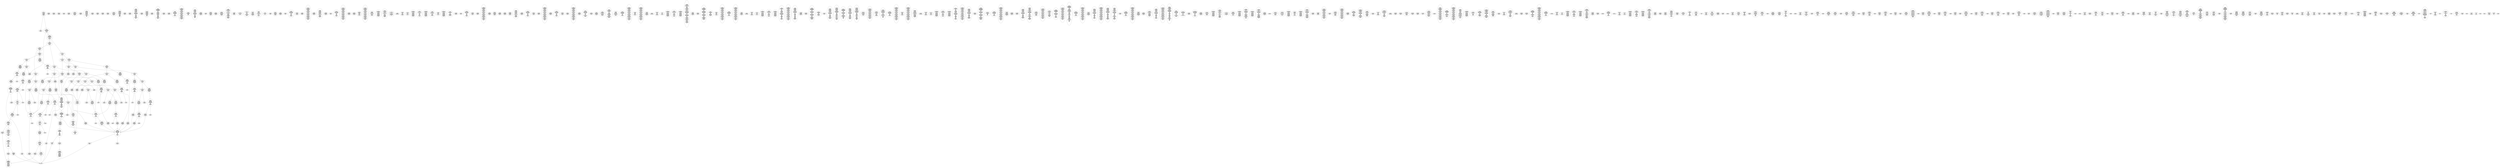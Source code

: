 /* Generated by GvGen v.1.0 (https://www.github.com/stricaud/gvgen) */

digraph G {
compound=true;
   node1 [label="[anywhere]"];
   node2 [label="# 0x0
PUSHX Data
PUSHX Data
MSTORE
CALLVALUE
ISZERO
PUSHX Data
JUMPI
"];
   node3 [label="# 0xc
PUSHX Data
REVERT
"];
   node4 [label="# 0x10
JUMPDEST
PUSHX LogicData
CALLDATASIZE
LT
PUSHX Data
JUMPI
"];
   node5 [label="# 0x1a
PUSHX Data
CALLDATALOAD
PUSHX BitData
SHR
PUSHX LogicData
GT
PUSHX Data
JUMPI
"];
   node6 [label="# 0x2b
PUSHX LogicData
GT
PUSHX Data
JUMPI
"];
   node7 [label="# 0x36
PUSHX LogicData
GT
PUSHX Data
JUMPI
"];
   node8 [label="# 0x41
PUSHX LogicData
EQ
PUSHX Data
JUMPI
"];
   node9 [label="# 0x4c
PUSHX LogicData
EQ
PUSHX Data
JUMPI
"];
   node10 [label="# 0x57
PUSHX LogicData
EQ
PUSHX Data
JUMPI
"];
   node11 [label="# 0x62
PUSHX LogicData
EQ
PUSHX Data
JUMPI
"];
   node12 [label="# 0x6d
PUSHX Data
REVERT
"];
   node13 [label="# 0x71
JUMPDEST
PUSHX LogicData
EQ
PUSHX Data
JUMPI
"];
   node14 [label="# 0x7d
PUSHX LogicData
EQ
PUSHX Data
JUMPI
"];
   node15 [label="# 0x88
PUSHX LogicData
EQ
PUSHX Data
JUMPI
"];
   node16 [label="# 0x93
PUSHX Data
REVERT
"];
   node17 [label="# 0x97
JUMPDEST
PUSHX LogicData
GT
PUSHX Data
JUMPI
"];
   node18 [label="# 0xa3
PUSHX LogicData
EQ
PUSHX Data
JUMPI
"];
   node19 [label="# 0xae
PUSHX LogicData
EQ
PUSHX Data
JUMPI
"];
   node20 [label="# 0xb9
PUSHX LogicData
EQ
PUSHX Data
JUMPI
"];
   node21 [label="# 0xc4
PUSHX LogicData
EQ
PUSHX Data
JUMPI
"];
   node22 [label="# 0xcf
PUSHX Data
REVERT
"];
   node23 [label="# 0xd3
JUMPDEST
PUSHX LogicData
EQ
PUSHX Data
JUMPI
"];
   node24 [label="# 0xdf
PUSHX LogicData
EQ
PUSHX Data
JUMPI
"];
   node25 [label="# 0xea
PUSHX LogicData
EQ
PUSHX Data
JUMPI
"];
   node26 [label="# 0xf5
PUSHX Data
REVERT
"];
   node27 [label="# 0xf9
JUMPDEST
PUSHX LogicData
GT
PUSHX Data
JUMPI
"];
   node28 [label="# 0x105
PUSHX LogicData
GT
PUSHX Data
JUMPI
"];
   node29 [label="# 0x110
PUSHX LogicData
EQ
PUSHX Data
JUMPI
"];
   node30 [label="# 0x11b
PUSHX LogicData
EQ
PUSHX Data
JUMPI
"];
   node31 [label="# 0x126
PUSHX LogicData
EQ
PUSHX Data
JUMPI
"];
   node32 [label="# 0x131
PUSHX LogicData
EQ
PUSHX Data
JUMPI
"];
   node33 [label="# 0x13c
PUSHX Data
REVERT
"];
   node34 [label="# 0x140
JUMPDEST
PUSHX LogicData
EQ
PUSHX Data
JUMPI
"];
   node35 [label="# 0x14c
PUSHX LogicData
EQ
PUSHX Data
JUMPI
"];
   node36 [label="# 0x157
PUSHX LogicData
EQ
PUSHX Data
JUMPI
"];
   node37 [label="# 0x162
PUSHX Data
REVERT
"];
   node38 [label="# 0x166
JUMPDEST
PUSHX LogicData
GT
PUSHX Data
JUMPI
"];
   node39 [label="# 0x172
PUSHX LogicData
EQ
PUSHX Data
JUMPI
"];
   node40 [label="# 0x17d
PUSHX LogicData
EQ
PUSHX Data
JUMPI
"];
   node41 [label="# 0x188
PUSHX LogicData
EQ
PUSHX Data
JUMPI
"];
   node42 [label="# 0x193
PUSHX Data
REVERT
"];
   node43 [label="# 0x197
JUMPDEST
PUSHX LogicData
EQ
PUSHX Data
JUMPI
"];
   node44 [label="# 0x1a2
PUSHX LogicData
EQ
PUSHX Data
JUMPI
"];
   node45 [label="# 0x1ad
PUSHX LogicData
EQ
PUSHX Data
JUMPI
"];
   node46 [label="# 0x1b8
JUMPDEST
PUSHX Data
REVERT
"];
   node47 [label="# 0x1bd
JUMPDEST
PUSHX Data
PUSHX Data
CALLDATASIZE
PUSHX Data
PUSHX Data
JUMP
"];
   node48 [label="# 0x1cb
JUMPDEST
PUSHX Data
JUMP
"];
   node49 [label="# 0x1d0
JUMPDEST
PUSHX MemData
MLOAD
MSTORE
PUSHX ArithData
ADD
"];
   node50 [label="# 0x1da
JUMPDEST
PUSHX MemData
MLOAD
SUB
RETURN
"];
   node51 [label="# 0x1e3
JUMPDEST
PUSHX Data
PUSHX Data
CALLDATASIZE
PUSHX Data
PUSHX Data
JUMP
"];
   node52 [label="# 0x1f1
JUMPDEST
PUSHX Data
JUMP
"];
   node53 [label="# 0x1f6
JUMPDEST
PUSHX MemData
MLOAD
ISZERO
ISZERO
MSTORE
PUSHX ArithData
ADD
PUSHX Data
JUMP
"];
   node54 [label="# 0x206
JUMPDEST
PUSHX Data
PUSHX Data
CALLDATASIZE
PUSHX Data
PUSHX Data
JUMP
"];
   node55 [label="# 0x214
JUMPDEST
PUSHX Data
JUMP
"];
   node56 [label="# 0x219
JUMPDEST
STOP
"];
   node57 [label="# 0x21b
JUMPDEST
PUSHX Data
PUSHX Data
CALLDATASIZE
PUSHX Data
PUSHX Data
JUMP
"];
   node58 [label="# 0x229
JUMPDEST
PUSHX Data
JUMP
"];
   node59 [label="# 0x22e
JUMPDEST
PUSHX MemData
MLOAD
PUSHX Data
PUSHX Data
JUMP
"];
   node60 [label="# 0x23b
JUMPDEST
PUSHX Data
PUSHX Data
CALLDATASIZE
PUSHX Data
PUSHX Data
JUMP
"];
   node61 [label="# 0x249
JUMPDEST
PUSHX Data
JUMP
"];
   node62 [label="# 0x24e
JUMPDEST
PUSHX Data
PUSHX Data
CALLDATASIZE
PUSHX Data
PUSHX Data
JUMP
"];
   node63 [label="# 0x25c
JUMPDEST
PUSHX Data
MSTORE
PUSHX Data
PUSHX Data
MSTORE
PUSHX Data
SHA3
PUSHX ArithData
ADD
SLOAD
JUMP
"];
   node64 [label="# 0x271
JUMPDEST
PUSHX Data
PUSHX Data
CALLDATASIZE
PUSHX Data
PUSHX Data
JUMP
"];
   node65 [label="# 0x27f
JUMPDEST
PUSHX Data
JUMP
"];
   node66 [label="# 0x284
JUMPDEST
PUSHX Data
PUSHX Data
CALLDATASIZE
PUSHX Data
PUSHX Data
JUMP
"];
   node67 [label="# 0x292
JUMPDEST
PUSHX Data
JUMP
"];
   node68 [label="# 0x297
JUMPDEST
PUSHX Data
PUSHX Data
CALLDATASIZE
PUSHX Data
PUSHX Data
JUMP
"];
   node69 [label="# 0x2a5
JUMPDEST
PUSHX Data
JUMP
"];
   node70 [label="# 0x2aa
JUMPDEST
PUSHX Data
PUSHX Data
JUMP
"];
   node71 [label="# 0x2b2
JUMPDEST
PUSHX Data
PUSHX Data
CALLDATASIZE
PUSHX Data
PUSHX Data
JUMP
"];
   node72 [label="# 0x2c0
JUMPDEST
PUSHX Data
JUMP
"];
   node73 [label="# 0x2c5
JUMPDEST
PUSHX MemData
MLOAD
PUSHX Data
PUSHX Data
JUMP
"];
   node74 [label="# 0x2d2
JUMPDEST
PUSHX Data
PUSHX Data
CALLDATASIZE
PUSHX Data
PUSHX Data
JUMP
"];
   node75 [label="# 0x2e0
JUMPDEST
PUSHX Data
MSTORE
PUSHX Data
PUSHX Data
MSTORE
PUSHX Data
SHA3
SLOAD
ISZERO
ISZERO
JUMP
"];
   node76 [label="# 0x2f4
JUMPDEST
PUSHX StorData
SLOAD
PUSHX BitData
AND
PUSHX Data
JUMP
"];
   node77 [label="# 0x2ff
JUMPDEST
PUSHX Data
PUSHX Data
CALLDATASIZE
PUSHX Data
PUSHX Data
JUMP
"];
   node78 [label="# 0x30d
JUMPDEST
PUSHX Data
JUMP
"];
   node79 [label="# 0x312
JUMPDEST
PUSHX Data
PUSHX Data
CALLDATASIZE
PUSHX Data
PUSHX Data
JUMP
"];
   node80 [label="# 0x320
JUMPDEST
PUSHX Data
JUMP
"];
   node81 [label="# 0x325
JUMPDEST
PUSHX Data
PUSHX Data
JUMP
"];
   node82 [label="# 0x34c
JUMPDEST
PUSHX Data
PUSHX Data
JUMP
"];
   node83 [label="# 0x354
JUMPDEST
PUSHX Data
PUSHX Data
CALLDATASIZE
PUSHX Data
PUSHX Data
JUMP
"];
   node84 [label="# 0x362
JUMPDEST
PUSHX Data
MSTORE
PUSHX Data
PUSHX Data
MSTORE
PUSHX Data
SHA3
PUSHX ArithData
PUSHX BitData
PUSHX BitData
SHL
SUB
AND
MSTORE
MSTORE
SHA3
SLOAD
PUSHX BitData
AND
JUMP
"];
   node85 [label="# 0x38d
JUMPDEST
PUSHX Data
PUSHX Data
JUMP
"];
   node86 [label="# 0x395
JUMPDEST
PUSHX Data
PUSHX Data
CALLDATASIZE
PUSHX Data
PUSHX Data
JUMP
"];
   node87 [label="# 0x3a3
JUMPDEST
PUSHX Data
JUMP
"];
   node88 [label="# 0x3a8
JUMPDEST
PUSHX Data
PUSHX Data
CALLDATASIZE
PUSHX Data
PUSHX Data
JUMP
"];
   node89 [label="# 0x3b6
JUMPDEST
PUSHX Data
MSTORE
PUSHX Data
PUSHX Data
MSTORE
PUSHX Data
SHA3
SLOAD
JUMP
"];
   node90 [label="# 0x3c8
JUMPDEST
PUSHX Data
PUSHX Data
JUMP
"];
   node91 [label="# 0x3ef
JUMPDEST
PUSHX Data
PUSHX Data
CALLDATASIZE
PUSHX Data
PUSHX Data
JUMP
"];
   node92 [label="# 0x3fd
JUMPDEST
PUSHX Data
JUMP
"];
   node93 [label="# 0x402
JUMPDEST
PUSHX Data
PUSHX Data
JUMP
"];
   node94 [label="# 0x429
JUMPDEST
PUSHX Data
PUSHX Data
CALLDATASIZE
PUSHX Data
PUSHX Data
JUMP
"];
   node95 [label="# 0x437
JUMPDEST
PUSHX ArithData
PUSHX BitData
PUSHX BitData
SHL
SUB
AND
PUSHX Data
MSTORE
PUSHX Data
PUSHX Data
MSTORE
PUSHX Data
SHA3
AND
MSTORE
MSTORE
SHA3
SLOAD
PUSHX BitData
AND
JUMP
"];
   node96 [label="# 0x465
JUMPDEST
PUSHX Data
PUSHX Data
CALLDATASIZE
PUSHX Data
PUSHX Data
JUMP
"];
   node97 [label="# 0x473
JUMPDEST
PUSHX Data
JUMP
"];
   node98 [label="# 0x478
JUMPDEST
PUSHX Data
PUSHX Data
CALLDATASIZE
PUSHX Data
PUSHX Data
JUMP
"];
   node99 [label="# 0x486
JUMPDEST
PUSHX Data
JUMP
"];
   node100 [label="# 0x48b
JUMPDEST
PUSHX Data
PUSHX ArithData
PUSHX BitData
PUSHX BitData
SHL
SUB
AND
PUSHX Data
JUMPI
"];
   node101 [label="# 0x49c
PUSHX MemData
MLOAD
PUSHX BitData
PUSHX BitData
SHL
MSTORE
PUSHX Data
PUSHX ArithData
ADD
MSTORE
PUSHX Data
PUSHX ArithData
ADD
MSTORE
PUSHX Data
PUSHX ArithData
ADD
MSTORE
PUSHX Data
PUSHX ArithData
ADD
MSTORE
PUSHX ArithData
ADD
"];
   node102 [label="# 0x505
JUMPDEST
PUSHX MemData
MLOAD
SUB
REVERT
"];
   node103 [label="# 0x50e
JUMPDEST
PUSHX Data
MSTORE
PUSHX Data
MSTORE
PUSHX Data
SHA3
PUSHX ArithData
PUSHX BitData
PUSHX BitData
SHL
SUB
AND
MSTORE
MSTORE
SHA3
SLOAD
JUMP
"];
   node104 [label="# 0x534
JUMPDEST
PUSHX Data
PUSHX Data
PUSHX Data
JUMP
"];
   node105 [label="# 0x53f
JUMPDEST
JUMP
"];
   node106 [label="# 0x545
JUMPDEST
PUSHX Data
PUSHX Data
CALLER
PUSHX Data
JUMP
"];
   node107 [label="# 0x570
JUMPDEST
PUSHX Data
PUSHX Data
JUMP
"];
   node108 [label="# 0x579
JUMPDEST
JUMP
"];
   node109 [label="# 0x57d
JUMPDEST
PUSHX Data
PUSHX StorData
SLOAD
PUSHX Data
PUSHX Data
JUMP
"];
   node110 [label="# 0x58c
JUMPDEST
PUSHX ArithData
ADD
PUSHX ArithData
DIV
MUL
PUSHX ArithData
ADD
PUSHX MemData
MLOAD
ADD
PUSHX Data
MSTORE
MSTORE
PUSHX ArithData
ADD
SLOAD
PUSHX Data
PUSHX Data
JUMP
"];
   node111 [label="# 0x5b8
JUMPDEST
ISZERO
PUSHX Data
JUMPI
"];
   node112 [label="# 0x5bf
PUSHX LogicData
LT
PUSHX Data
JUMPI
"];
   node113 [label="# 0x5c7
PUSHX ArithData
SLOAD
DIV
MUL
MSTORE
PUSHX ArithData
ADD
PUSHX Data
JUMP
"];
   node114 [label="# 0x5da
JUMPDEST
ADD
PUSHX Data
MSTORE
PUSHX Data
PUSHX Data
SHA3
"];
   node115 [label="# 0x5e8
JUMPDEST
SLOAD
MSTORE
PUSHX ArithData
ADD
PUSHX ArithData
ADD
GT
PUSHX Data
JUMPI
"];
   node116 [label="# 0x5fc
SUB
PUSHX BitData
AND
ADD
"];
   node117 [label="# 0x605
JUMPDEST
JUMP
"];
   node118 [label="# 0x611
JUMPDEST
PUSHX Data
PUSHX Data
CALLER
PUSHX Data
JUMP
"];
   node119 [label="# 0x63c
JUMPDEST
PUSHX Data
PUSHX Data
JUMP
"];
   node120 [label="# 0x648
JUMPDEST
JUMP
"];
   node121 [label="# 0x64f
JUMPDEST
PUSHX ArithData
PUSHX BitData
PUSHX BitData
SHL
SUB
AND
CALLER
EQ
PUSHX Data
JUMPI
"];
   node122 [label="# 0x661
PUSHX Data
CALLER
PUSHX Data
JUMP
"];
   node123 [label="# 0x66b
JUMPDEST
PUSHX Data
JUMPI
"];
   node124 [label="# 0x670
PUSHX MemData
MLOAD
PUSHX BitData
PUSHX BitData
SHL
MSTORE
PUSHX Data
PUSHX ArithData
ADD
MSTORE
PUSHX Data
PUSHX ArithData
ADD
MSTORE
PUSHX Data
PUSHX ArithData
ADD
MSTORE
PUSHX Data
PUSHX ArithData
ADD
MSTORE
PUSHX ArithData
ADD
PUSHX Data
JUMP
"];
   node125 [label="# 0x6dd
JUMPDEST
PUSHX Data
PUSHX Data
JUMP
"];
   node126 [label="# 0x6ea
JUMPDEST
PUSHX Data
MSTORE
PUSHX Data
PUSHX Data
MSTORE
PUSHX Data
SHA3
PUSHX ArithData
ADD
SLOAD
PUSHX Data
CALLER
PUSHX Data
JUMP
"];
   node127 [label="# 0x706
JUMPDEST
PUSHX Data
PUSHX Data
JUMP
"];
   node128 [label="# 0x710
JUMPDEST
JUMP
"];
   node129 [label="# 0x715
JUMPDEST
PUSHX ArithData
PUSHX BitData
PUSHX BitData
SHL
SUB
AND
CALLER
EQ
PUSHX Data
JUMPI
"];
   node130 [label="# 0x726
PUSHX MemData
MLOAD
PUSHX BitData
PUSHX BitData
SHL
MSTORE
PUSHX Data
PUSHX ArithData
ADD
MSTORE
PUSHX Data
PUSHX ArithData
ADD
MSTORE
PUSHX Data
PUSHX ArithData
ADD
MSTORE
PUSHX Data
PUSHX ArithData
ADD
MSTORE
PUSHX ArithData
ADD
PUSHX Data
JUMP
"];
   node131 [label="# 0x793
JUMPDEST
PUSHX Data
PUSHX Data
JUMP
"];
   node132 [label="# 0x79d
JUMPDEST
PUSHX Data
PUSHX Data
CALLER
PUSHX Data
JUMP
"];
   node133 [label="# 0x7c8
JUMPDEST
PUSHX Data
PUSHX Data
JUMP
"];
   node134 [label="# 0x7d0
JUMPDEST
JUMP
"];
   node135 [label="# 0x7d3
JUMPDEST
PUSHX Data
MLOAD
MLOAD
EQ
PUSHX Data
JUMPI
"];
   node136 [label="# 0x7df
PUSHX MemData
MLOAD
PUSHX BitData
PUSHX BitData
SHL
MSTORE
PUSHX Data
PUSHX ArithData
ADD
MSTORE
PUSHX Data
PUSHX ArithData
ADD
MSTORE
PUSHX Data
PUSHX ArithData
ADD
MSTORE
PUSHX Data
PUSHX ArithData
ADD
MSTORE
PUSHX ArithData
ADD
PUSHX Data
JUMP
"];
   node137 [label="# 0x84c
JUMPDEST
PUSHX Data
MLOAD
PUSHX LogicData
GT
ISZERO
PUSHX Data
JUMPI
"];
   node138 [label="# 0x861
PUSHX BitData
PUSHX BitData
SHL
PUSHX Data
MSTORE
PUSHX Data
PUSHX Data
MSTORE
PUSHX Data
PUSHX Data
REVERT
"];
   node139 [label="# 0x876
JUMPDEST
PUSHX MemData
MLOAD
MSTORE
PUSHX ArithData
MUL
PUSHX ArithData
ADD
ADD
PUSHX Data
MSTORE
ISZERO
PUSHX Data
JUMPI
"];
   node140 [label="# 0x890
PUSHX ArithData
ADD
PUSHX ArithData
MUL
CALLDATASIZE
CALLDATACOPY
ADD
"];
   node141 [label="# 0x89f
JUMPDEST
PUSHX Data
"];
   node142 [label="# 0x8a5
JUMPDEST
MLOAD
LT
ISZERO
PUSHX Data
JUMPI
"];
   node143 [label="# 0x8af
PUSHX Data
MLOAD
LT
PUSHX Data
JUMPI
"];
   node144 [label="# 0x8bc
PUSHX BitData
PUSHX BitData
SHL
PUSHX Data
MSTORE
PUSHX Data
PUSHX Data
MSTORE
PUSHX Data
PUSHX Data
REVERT
"];
   node145 [label="# 0x8d1
JUMPDEST
PUSHX ArithData
MUL
PUSHX ArithData
ADD
ADD
MLOAD
MLOAD
LT
PUSHX Data
JUMPI
"];
   node146 [label="# 0x8e4
PUSHX BitData
PUSHX BitData
SHL
PUSHX Data
MSTORE
PUSHX Data
PUSHX Data
MSTORE
PUSHX Data
PUSHX Data
REVERT
"];
   node147 [label="# 0x8f9
JUMPDEST
PUSHX ArithData
MUL
PUSHX ArithData
ADD
ADD
MLOAD
PUSHX Data
JUMP
"];
   node148 [label="# 0x906
JUMPDEST
MLOAD
LT
PUSHX Data
JUMPI
"];
   node149 [label="# 0x911
PUSHX BitData
PUSHX BitData
SHL
PUSHX Data
MSTORE
PUSHX Data
PUSHX Data
MSTORE
PUSHX Data
PUSHX Data
REVERT
"];
   node150 [label="# 0x926
JUMPDEST
PUSHX ArithData
MUL
ADD
ADD
MSTORE
PUSHX Data
PUSHX Data
JUMP
"];
   node151 [label="# 0x93a
JUMPDEST
PUSHX Data
JUMP
"];
   node152 [label="# 0x941
JUMPDEST
JUMP
"];
   node153 [label="# 0x949
JUMPDEST
PUSHX ArithData
PUSHX BitData
PUSHX BitData
SHL
SUB
AND
CALLER
EQ
PUSHX Data
JUMPI
"];
   node154 [label="# 0x95b
PUSHX Data
CALLER
PUSHX Data
JUMP
"];
   node155 [label="# 0x965
JUMPDEST
PUSHX Data
JUMPI
"];
   node156 [label="# 0x96a
PUSHX MemData
MLOAD
PUSHX BitData
PUSHX BitData
SHL
MSTORE
PUSHX Data
PUSHX ArithData
ADD
MSTORE
PUSHX Data
PUSHX ArithData
ADD
MSTORE
PUSHX Data
PUSHX ArithData
ADD
MSTORE
PUSHX BitData
PUSHX BitData
SHL
PUSHX ArithData
ADD
MSTORE
PUSHX ArithData
ADD
PUSHX Data
JUMP
"];
   node157 [label="# 0x9c3
JUMPDEST
PUSHX Data
PUSHX Data
JUMP
"];
   node158 [label="# 0x9ce
JUMPDEST
PUSHX Data
PUSHX Data
CALLER
PUSHX Data
JUMP
"];
   node159 [label="# 0x9f9
JUMPDEST
PUSHX Data
PUSHX Data
JUMP
"];
   node160 [label="# 0xa05
JUMPDEST
PUSHX Data
PUSHX Data
CALLER
PUSHX Data
JUMP
"];
   node161 [label="# 0xa30
JUMPDEST
PUSHX Data
PUSHX Data
JUMP
"];
   node162 [label="# 0xa38
JUMPDEST
PUSHX Data
CALLER
PUSHX Data
JUMP
"];
   node163 [label="# 0xa43
JUMPDEST
PUSHX Data
MSTORE
PUSHX Data
PUSHX Data
MSTORE
PUSHX Data
SHA3
PUSHX ArithData
ADD
SLOAD
PUSHX Data
CALLER
PUSHX Data
JUMP
"];
   node164 [label="# 0xa5f
JUMPDEST
PUSHX Data
PUSHX Data
JUMP
"];
   node165 [label="# 0xa69
JUMPDEST
PUSHX ArithData
PUSHX BitData
PUSHX BitData
SHL
SUB
AND
CALLER
EQ
PUSHX Data
JUMPI
"];
   node166 [label="# 0xa7b
PUSHX Data
CALLER
PUSHX Data
JUMP
"];
   node167 [label="# 0xa85
JUMPDEST
PUSHX Data
JUMPI
"];
   node168 [label="# 0xa8a
PUSHX MemData
MLOAD
PUSHX BitData
PUSHX BitData
SHL
MSTORE
PUSHX Data
PUSHX ArithData
ADD
MSTORE
PUSHX Data
PUSHX ArithData
ADD
MSTORE
PUSHX Data
PUSHX ArithData
ADD
MSTORE
PUSHX BitData
PUSHX BitData
SHL
PUSHX ArithData
ADD
MSTORE
PUSHX ArithData
ADD
PUSHX Data
JUMP
"];
   node169 [label="# 0xae3
JUMPDEST
PUSHX Data
PUSHX Data
JUMP
"];
   node170 [label="# 0xaf0
JUMPDEST
PUSHX ArithData
PUSHX BitData
PUSHX BitData
SHL
SUB
AND
CALLER
EQ
PUSHX Data
JUMPI
"];
   node171 [label="# 0xb02
PUSHX Data
CALLER
PUSHX Data
JUMP
"];
   node172 [label="# 0xb0c
JUMPDEST
PUSHX Data
JUMPI
"];
   node173 [label="# 0xb11
PUSHX MemData
MLOAD
PUSHX BitData
PUSHX BitData
SHL
MSTORE
PUSHX Data
PUSHX ArithData
ADD
MSTORE
PUSHX Data
PUSHX ArithData
ADD
MSTORE
PUSHX Data
PUSHX ArithData
ADD
MSTORE
PUSHX BitData
PUSHX BitData
SHL
PUSHX ArithData
ADD
MSTORE
PUSHX ArithData
ADD
PUSHX Data
JUMP
"];
   node174 [label="# 0xb6a
JUMPDEST
PUSHX Data
PUSHX Data
JUMP
"];
   node175 [label="# 0xb75
JUMPDEST
PUSHX Data
PUSHX ArithData
PUSHX BitData
PUSHX BitData
SHL
SUB
NOT
AND
PUSHX LogicData
EQ
PUSHX Data
JUMPI
"];
   node176 [label="# 0xbaa
PUSHX Data
PUSHX Data
JUMP
"];
   node177 [label="# 0xbb3
JUMPDEST
PUSHX Data
MSTORE
PUSHX Data
PUSHX Data
MSTORE
PUSHX Data
SHA3
PUSHX ArithData
PUSHX BitData
PUSHX BitData
SHL
SUB
AND
MSTORE
MSTORE
SHA3
SLOAD
PUSHX BitData
AND
PUSHX Data
JUMPI
"];
   node178 [label="# 0xbde
PUSHX Data
PUSHX ArithData
PUSHX BitData
PUSHX BitData
SHL
SUB
AND
PUSHX Data
PUSHX Data
JUMP
"];
   node179 [label="# 0xbf1
JUMPDEST
PUSHX Data
PUSHX Data
PUSHX Data
JUMP
"];
   node180 [label="# 0xbfc
JUMPDEST
PUSHX MemData
MLOAD
PUSHX ArithData
ADD
PUSHX Data
PUSHX Data
JUMP
"];
   node181 [label="# 0xc0d
JUMPDEST
PUSHX MemData
MLOAD
PUSHX BitData
NOT
SUB
ADD
MSTORE
MSTORE
PUSHX BitData
PUSHX BitData
SHL
MSTORE
PUSHX Data
PUSHX ArithData
ADD
PUSHX Data
JUMP
"];
   node182 [label="# 0xc33
JUMPDEST
MLOAD
PUSHX Data
PUSHX Data
PUSHX ArithData
ADD
PUSHX Data
JUMP
"];
   node183 [label="# 0xc46
JUMPDEST
PUSHX ArithData
PUSHX BitData
PUSHX BitData
SHL
SUB
AND
PUSHX Data
JUMPI
"];
   node184 [label="# 0xc55
PUSHX MemData
MLOAD
PUSHX BitData
PUSHX BitData
SHL
MSTORE
PUSHX Data
PUSHX ArithData
ADD
MSTORE
PUSHX Data
PUSHX ArithData
ADD
MSTORE
PUSHX Data
PUSHX ArithData
ADD
MSTORE
PUSHX BitData
PUSHX BitData
SHL
PUSHX ArithData
ADD
MSTORE
PUSHX ArithData
ADD
PUSHX Data
JUMP
"];
   node185 [label="# 0xca6
JUMPDEST
MLOAD
MLOAD
EQ
PUSHX Data
JUMPI
"];
   node186 [label="# 0xcb0
PUSHX MemData
MLOAD
PUSHX BitData
PUSHX BitData
SHL
MSTORE
PUSHX Data
PUSHX ArithData
ADD
MSTORE
PUSHX Data
PUSHX ArithData
ADD
MSTORE
PUSHX Data
PUSHX ArithData
ADD
MSTORE
PUSHX BitData
PUSHX BitData
SHL
PUSHX ArithData
ADD
MSTORE
PUSHX ArithData
ADD
PUSHX Data
JUMP
"];
   node187 [label="# 0xd08
JUMPDEST
CALLER
PUSHX Data
PUSHX Data
PUSHX Data
JUMP
"];
   node188 [label="# 0xd18
JUMPDEST
PUSHX Data
"];
   node189 [label="# 0xd1b
JUMPDEST
MLOAD
LT
ISZERO
PUSHX Data
JUMPI
"];
   node190 [label="# 0xd25
MLOAD
LT
PUSHX Data
JUMPI
"];
   node191 [label="# 0xd2f
PUSHX BitData
PUSHX BitData
SHL
PUSHX Data
MSTORE
PUSHX Data
PUSHX Data
MSTORE
PUSHX Data
PUSHX Data
REVERT
"];
   node192 [label="# 0xd44
JUMPDEST
PUSHX ArithData
MUL
PUSHX ArithData
ADD
ADD
MLOAD
PUSHX Data
MLOAD
LT
PUSHX Data
JUMPI
"];
   node193 [label="# 0xd5a
PUSHX BitData
PUSHX BitData
SHL
PUSHX Data
MSTORE
PUSHX Data
PUSHX Data
MSTORE
PUSHX Data
PUSHX Data
REVERT
"];
   node194 [label="# 0xd6f
JUMPDEST
PUSHX ArithData
MUL
PUSHX ArithData
ADD
ADD
MLOAD
MSTORE
PUSHX ArithData
ADD
MSTORE
PUSHX ArithData
ADD
PUSHX Data
SHA3
PUSHX ArithData
PUSHX ArithData
PUSHX BitData
PUSHX BitData
SHL
SUB
AND
PUSHX ArithData
PUSHX BitData
PUSHX BitData
SHL
SUB
AND
MSTORE
PUSHX ArithData
ADD
MSTORE
PUSHX ArithData
ADD
PUSHX Data
SHA3
PUSHX Data
SLOAD
PUSHX Data
PUSHX Data
JUMP
"];
   node195 [label="# 0xdb7
JUMPDEST
SSTORE
PUSHX Data
PUSHX Data
JUMP
"];
   node196 [label="# 0xdc7
JUMPDEST
PUSHX Data
JUMP
"];
   node197 [label="# 0xdcf
JUMPDEST
PUSHX ArithData
PUSHX BitData
PUSHX BitData
SHL
SUB
AND
PUSHX BitData
PUSHX ArithData
PUSHX BitData
PUSHX BitData
SHL
SUB
AND
PUSHX ArithData
PUSHX BitData
PUSHX BitData
SHL
SUB
AND
PUSHX Data
PUSHX MemData
MLOAD
PUSHX Data
PUSHX Data
JUMP
"];
   node198 [label="# 0xe20
JUMPDEST
PUSHX MemData
MLOAD
SUB
LOGX
PUSHX Data
PUSHX Data
PUSHX Data
JUMP
"];
   node199 [label="# 0xe37
JUMPDEST
MLOAD
MLOAD
EQ
PUSHX Data
JUMPI
"];
   node200 [label="# 0xe41
PUSHX MemData
MLOAD
PUSHX BitData
PUSHX BitData
SHL
MSTORE
PUSHX Data
PUSHX ArithData
ADD
MSTORE
PUSHX Data
PUSHX ArithData
ADD
MSTORE
PUSHX Data
PUSHX ArithData
ADD
MSTORE
PUSHX BitData
PUSHX BitData
SHL
PUSHX ArithData
ADD
MSTORE
PUSHX ArithData
ADD
PUSHX Data
JUMP
"];
   node201 [label="# 0xe99
JUMPDEST
PUSHX ArithData
PUSHX BitData
PUSHX BitData
SHL
SUB
AND
PUSHX Data
JUMPI
"];
   node202 [label="# 0xea8
PUSHX MemData
MLOAD
PUSHX BitData
PUSHX BitData
SHL
MSTORE
PUSHX Data
PUSHX ArithData
ADD
MSTORE
PUSHX Data
PUSHX ArithData
ADD
MSTORE
PUSHX Data
PUSHX ArithData
ADD
MSTORE
PUSHX BitData
PUSHX BitData
SHL
PUSHX ArithData
ADD
MSTORE
PUSHX ArithData
ADD
PUSHX Data
JUMP
"];
   node203 [label="# 0xefd
JUMPDEST
CALLER
PUSHX Data
PUSHX Data
JUMP
"];
   node204 [label="# 0xf0c
JUMPDEST
PUSHX Data
"];
   node205 [label="# 0xf0f
JUMPDEST
MLOAD
LT
ISZERO
PUSHX Data
JUMPI
"];
   node206 [label="# 0xf19
PUSHX Data
MLOAD
LT
PUSHX Data
JUMPI
"];
   node207 [label="# 0xf25
PUSHX BitData
PUSHX BitData
SHL
PUSHX Data
MSTORE
PUSHX Data
PUSHX Data
MSTORE
PUSHX Data
PUSHX Data
REVERT
"];
   node208 [label="# 0xf3a
JUMPDEST
PUSHX ArithData
MUL
PUSHX ArithData
ADD
ADD
MLOAD
PUSHX Data
MLOAD
LT
PUSHX Data
JUMPI
"];
   node209 [label="# 0xf51
PUSHX BitData
PUSHX BitData
SHL
PUSHX Data
MSTORE
PUSHX Data
PUSHX Data
MSTORE
PUSHX Data
PUSHX Data
REVERT
"];
   node210 [label="# 0xf66
JUMPDEST
PUSHX ArithData
MUL
ADD
ADD
MLOAD
PUSHX Data
MSTORE
MSTORE
PUSHX Data
SHA3
PUSHX ArithData
PUSHX BitData
PUSHX BitData
SHL
SUB
AND
MSTORE
MSTORE
SHA3
SLOAD
LT
ISZERO
PUSHX Data
JUMPI
"];
   node211 [label="# 0xf9f
PUSHX MemData
MLOAD
PUSHX BitData
PUSHX BitData
SHL
MSTORE
PUSHX Data
PUSHX ArithData
ADD
MSTORE
PUSHX Data
PUSHX ArithData
ADD
MSTORE
PUSHX Data
PUSHX ArithData
ADD
MSTORE
PUSHX BitData
PUSHX BitData
SHL
PUSHX ArithData
ADD
MSTORE
PUSHX ArithData
ADD
PUSHX Data
JUMP
"];
   node212 [label="# 0xff9
JUMPDEST
PUSHX Data
MSTORE
PUSHX Data
MSTORE
PUSHX Data
SHA3
PUSHX ArithData
PUSHX BitData
PUSHX BitData
SHL
SUB
AND
MSTORE
MSTORE
SHA3
SUB
SSTORE
AND
MSTORE
SHA3
SLOAD
PUSHX Data
PUSHX Data
JUMP
"];
   node213 [label="# 0x1036
JUMPDEST
SSTORE
PUSHX Data
PUSHX Data
JUMP
"];
   node214 [label="# 0x104a
JUMPDEST
PUSHX Data
JUMP
"];
   node215 [label="# 0x1051
JUMPDEST
PUSHX ArithData
PUSHX BitData
PUSHX BitData
SHL
SUB
AND
PUSHX ArithData
PUSHX BitData
PUSHX BitData
SHL
SUB
AND
PUSHX ArithData
PUSHX BitData
PUSHX BitData
SHL
SUB
AND
PUSHX Data
PUSHX MemData
MLOAD
PUSHX Data
PUSHX Data
JUMP
"];
   node216 [label="# 0x10a1
JUMPDEST
PUSHX MemData
MLOAD
SUB
LOGX
PUSHX Data
PUSHX Data
JUMP
"];
   node217 [label="# 0x10b7
JUMPDEST
JUMP
"];
   node218 [label="# 0x10bf
JUMPDEST
PUSHX Data
MSTORE
PUSHX Data
PUSHX Data
MSTORE
PUSHX Data
SHA3
PUSHX ArithData
PUSHX BitData
PUSHX BitData
SHL
SUB
AND
MSTORE
MSTORE
SHA3
SLOAD
PUSHX BitData
AND
PUSHX Data
JUMPI
"];
   node219 [label="# 0x10ea
PUSHX Data
MSTORE
PUSHX Data
PUSHX Data
MSTORE
PUSHX Data
SHA3
PUSHX ArithData
PUSHX BitData
PUSHX BitData
SHL
SUB
AND
MSTORE
MSTORE
SHA3
SLOAD
PUSHX BitData
NOT
AND
PUSHX BitData
OR
SSTORE
PUSHX Data
CALLER
JUMP
"];
   node220 [label="# 0x111d
JUMPDEST
PUSHX ArithData
PUSHX BitData
PUSHX BitData
SHL
SUB
AND
PUSHX ArithData
PUSHX BitData
PUSHX BitData
SHL
SUB
AND
PUSHX Data
PUSHX MemData
MLOAD
PUSHX MemData
MLOAD
SUB
LOGX
JUMP
"];
   node221 [label="# 0x1161
JUMPDEST
PUSHX Data
MSTORE
PUSHX Data
PUSHX Data
MSTORE
PUSHX Data
SHA3
PUSHX ArithData
PUSHX BitData
PUSHX BitData
SHL
SUB
AND
MSTORE
MSTORE
SHA3
SLOAD
PUSHX BitData
AND
ISZERO
PUSHX Data
JUMPI
"];
   node222 [label="# 0x118d
PUSHX Data
MSTORE
PUSHX Data
PUSHX Data
MSTORE
PUSHX MemData
SHA3
PUSHX ArithData
PUSHX BitData
PUSHX BitData
SHL
SUB
AND
MSTORE
MSTORE
SHA3
SLOAD
PUSHX BitData
NOT
AND
SSTORE
MLOAD
CALLER
PUSHX Data
LOGX
JUMP
"];
   node223 [label="# 0x11e4
JUMPDEST
PUSHX StorData
SLOAD
PUSHX BitData
AND
PUSHX Data
JUMPI
"];
   node224 [label="# 0x11ef
PUSHX MemData
MLOAD
PUSHX BitData
PUSHX BitData
SHL
MSTORE
PUSHX Data
PUSHX ArithData
ADD
MSTORE
PUSHX Data
PUSHX ArithData
ADD
MSTORE
PUSHX Data
PUSHX ArithData
ADD
MSTORE
PUSHX ArithData
ADD
PUSHX Data
JUMP
"];
   node225 [label="# 0x1236
JUMPDEST
PUSHX StorData
SLOAD
PUSHX BitData
NOT
AND
SSTORE
PUSHX Data
CALLER
"];
   node226 [label="# 0x1263
JUMPDEST
PUSHX MemData
MLOAD
PUSHX ArithData
PUSHX BitData
PUSHX BitData
SHL
SUB
AND
MSTORE
PUSHX ArithData
ADD
PUSHX MemData
MLOAD
SUB
LOGX
JUMP
"];
   node227 [label="# 0x1280
JUMPDEST
PUSHX ArithData
PUSHX BitData
PUSHX BitData
SHL
SUB
AND
PUSHX Data
JUMPI
"];
   node228 [label="# 0x128f
PUSHX MemData
MLOAD
PUSHX BitData
PUSHX BitData
SHL
MSTORE
PUSHX Data
PUSHX ArithData
ADD
MSTORE
PUSHX Data
PUSHX ArithData
ADD
MSTORE
PUSHX Data
PUSHX ArithData
ADD
MSTORE
PUSHX BitData
PUSHX BitData
SHL
PUSHX ArithData
ADD
MSTORE
PUSHX ArithData
ADD
PUSHX Data
JUMP
"];
   node229 [label="# 0x12e2
JUMPDEST
MLOAD
MLOAD
EQ
PUSHX Data
JUMPI
"];
   node230 [label="# 0x12ec
PUSHX MemData
MLOAD
PUSHX BitData
PUSHX BitData
SHL
MSTORE
PUSHX Data
PUSHX ArithData
ADD
MSTORE
PUSHX Data
PUSHX ArithData
ADD
MSTORE
PUSHX Data
PUSHX ArithData
ADD
MSTORE
PUSHX BitData
PUSHX BitData
SHL
PUSHX ArithData
ADD
MSTORE
PUSHX ArithData
ADD
PUSHX Data
JUMP
"];
   node231 [label="# 0x1344
JUMPDEST
PUSHX Data
CALLER
PUSHX Data
PUSHX Data
PUSHX MemData
MLOAD
PUSHX ArithData
ADD
PUSHX Data
MSTORE
PUSHX Data
MSTORE
PUSHX Data
JUMP
"];
   node232 [label="# 0x1367
JUMPDEST
PUSHX Data
"];
   node233 [label="# 0x136a
JUMPDEST
MLOAD
LT
ISZERO
PUSHX Data
JUMPI
"];
   node234 [label="# 0x1374
PUSHX Data
MLOAD
LT
PUSHX Data
JUMPI
"];
   node235 [label="# 0x1380
PUSHX BitData
PUSHX BitData
SHL
PUSHX Data
MSTORE
PUSHX Data
PUSHX Data
MSTORE
PUSHX Data
PUSHX Data
REVERT
"];
   node236 [label="# 0x1395
JUMPDEST
PUSHX ArithData
MUL
PUSHX ArithData
ADD
ADD
MLOAD
PUSHX Data
MLOAD
LT
PUSHX Data
JUMPI
"];
   node237 [label="# 0x13ac
PUSHX BitData
PUSHX BitData
SHL
PUSHX Data
MSTORE
PUSHX Data
PUSHX Data
MSTORE
PUSHX Data
PUSHX Data
REVERT
"];
   node238 [label="# 0x13c1
JUMPDEST
PUSHX ArithData
MUL
ADD
ADD
MLOAD
PUSHX Data
MSTORE
MSTORE
PUSHX Data
SHA3
PUSHX ArithData
PUSHX BitData
PUSHX BitData
SHL
SUB
AND
MSTORE
MSTORE
SHA3
SLOAD
LT
ISZERO
PUSHX Data
JUMPI
"];
   node239 [label="# 0x13fa
PUSHX MemData
MLOAD
PUSHX BitData
PUSHX BitData
SHL
MSTORE
PUSHX Data
PUSHX ArithData
ADD
MSTORE
PUSHX ArithData
ADD
MSTORE
PUSHX Data
PUSHX ArithData
ADD
MSTORE
PUSHX BitData
PUSHX BitData
SHL
PUSHX ArithData
ADD
MSTORE
PUSHX ArithData
ADD
PUSHX Data
JUMP
"];
   node240 [label="# 0x144d
JUMPDEST
PUSHX Data
MSTORE
PUSHX Data
MSTORE
PUSHX Data
SHA3
PUSHX ArithData
PUSHX BitData
PUSHX BitData
SHL
SUB
AND
MSTORE
MSTORE
SHA3
SUB
SSTORE
PUSHX Data
PUSHX Data
JUMP
"];
   node241 [label="# 0x147c
JUMPDEST
PUSHX Data
JUMP
"];
   node242 [label="# 0x1484
JUMPDEST
PUSHX BitData
PUSHX ArithData
PUSHX BitData
PUSHX BitData
SHL
SUB
AND
PUSHX ArithData
PUSHX BitData
PUSHX BitData
SHL
SUB
AND
PUSHX ArithData
PUSHX BitData
PUSHX BitData
SHL
SUB
AND
PUSHX Data
PUSHX MemData
MLOAD
PUSHX Data
PUSHX Data
JUMP
"];
   node243 [label="# 0x14d5
JUMPDEST
PUSHX MemData
MLOAD
SUB
LOGX
JUMP
"];
   node244 [label="# 0x14e3
JUMPDEST
PUSHX ArithData
PUSHX BitData
PUSHX BitData
SHL
SUB
AND
PUSHX Data
JUMPI
"];
   node245 [label="# 0x14f2
PUSHX MemData
MLOAD
PUSHX BitData
PUSHX BitData
SHL
MSTORE
PUSHX Data
PUSHX ArithData
ADD
MSTORE
PUSHX Data
PUSHX ArithData
ADD
MSTORE
PUSHX Data
PUSHX ArithData
ADD
MSTORE
PUSHX BitData
PUSHX BitData
SHL
PUSHX ArithData
ADD
MSTORE
PUSHX ArithData
ADD
PUSHX Data
JUMP
"];
   node246 [label="# 0x1543
JUMPDEST
CALLER
PUSHX Data
PUSHX Data
PUSHX Data
PUSHX Data
JUMP
"];
   node247 [label="# 0x1554
JUMPDEST
PUSHX Data
PUSHX Data
JUMP
"];
   node248 [label="# 0x155d
JUMPDEST
PUSHX Data
JUMP
"];
   node249 [label="# 0x1563
JUMPDEST
PUSHX Data
MSTORE
PUSHX Data
MSTORE
PUSHX Data
SHA3
PUSHX ArithData
PUSHX BitData
PUSHX BitData
SHL
SUB
AND
MSTORE
MSTORE
SHA3
SLOAD
PUSHX Data
PUSHX Data
JUMP
"];
   node250 [label="# 0x1593
JUMPDEST
SSTORE
PUSHX Data
MLOAD
MSTORE
PUSHX ArithData
ADD
MSTORE
PUSHX ArithData
PUSHX BitData
PUSHX BitData
SHL
SUB
AND
PUSHX Data
AND
PUSHX Data
ADD
PUSHX MemData
MLOAD
SUB
LOGX
PUSHX Data
PUSHX Data
PUSHX Data
JUMP
"];
   node251 [label="# 0x15f3
JUMPDEST
PUSHX StorData
SLOAD
PUSHX BitData
AND
ISZERO
PUSHX Data
JUMPI
"];
   node252 [label="# 0x15ff
PUSHX MemData
MLOAD
PUSHX BitData
PUSHX BitData
SHL
MSTORE
PUSHX Data
PUSHX ArithData
ADD
MSTORE
PUSHX Data
PUSHX ArithData
ADD
MSTORE
PUSHX Data
PUSHX ArithData
ADD
MSTORE
PUSHX ArithData
ADD
PUSHX Data
JUMP
"];
   node253 [label="# 0x1646
JUMPDEST
PUSHX StorData
SLOAD
PUSHX BitData
NOT
AND
PUSHX BitData
OR
SSTORE
PUSHX Data
PUSHX Data
CALLER
JUMP
"];
   node254 [label="# 0x167b
JUMPDEST
PUSHX ArithData
PUSHX BitData
PUSHX BitData
SHL
SUB
AND
PUSHX ArithData
PUSHX BitData
PUSHX BitData
SHL
SUB
AND
EQ
ISZERO
PUSHX Data
JUMPI
"];
   node255 [label="# 0x1696
PUSHX MemData
MLOAD
PUSHX BitData
PUSHX BitData
SHL
MSTORE
PUSHX Data
PUSHX ArithData
ADD
MSTORE
PUSHX Data
PUSHX ArithData
ADD
MSTORE
PUSHX Data
PUSHX ArithData
ADD
MSTORE
PUSHX Data
PUSHX ArithData
ADD
MSTORE
PUSHX ArithData
ADD
PUSHX Data
JUMP
"];
   node256 [label="# 0x1703
JUMPDEST
PUSHX ArithData
PUSHX BitData
PUSHX BitData
SHL
SUB
AND
PUSHX Data
MSTORE
PUSHX Data
PUSHX ArithData
MSTORE
PUSHX MemData
SHA3
AND
MSTORE
MSTORE
SHA3
SLOAD
PUSHX BitData
NOT
AND
ISZERO
ISZERO
OR
SSTORE
MLOAD
MSTORE
PUSHX Data
ADD
PUSHX MemData
MLOAD
SUB
LOGX
JUMP
"];
   node257 [label="# 0x1770
JUMPDEST
PUSHX ArithData
PUSHX BitData
PUSHX BitData
SHL
SUB
AND
PUSHX Data
JUMPI
"];
   node258 [label="# 0x177f
PUSHX MemData
MLOAD
PUSHX BitData
PUSHX BitData
SHL
MSTORE
PUSHX Data
PUSHX ArithData
ADD
MSTORE
PUSHX Data
PUSHX ArithData
ADD
MSTORE
PUSHX Data
PUSHX ArithData
ADD
MSTORE
PUSHX BitData
PUSHX BitData
SHL
PUSHX ArithData
ADD
MSTORE
PUSHX ArithData
ADD
PUSHX Data
JUMP
"];
   node259 [label="# 0x17d4
JUMPDEST
CALLER
PUSHX Data
PUSHX Data
PUSHX Data
JUMP
"];
   node260 [label="# 0x17e4
JUMPDEST
PUSHX Data
MSTORE
PUSHX Data
MSTORE
PUSHX Data
SHA3
PUSHX ArithData
PUSHX BitData
PUSHX BitData
SHL
SUB
AND
MSTORE
MSTORE
SHA3
SLOAD
LT
ISZERO
PUSHX Data
JUMPI
"];
   node261 [label="# 0x180e
PUSHX MemData
MLOAD
PUSHX BitData
PUSHX BitData
SHL
MSTORE
PUSHX Data
PUSHX ArithData
ADD
MSTORE
PUSHX Data
PUSHX ArithData
ADD
MSTORE
PUSHX Data
PUSHX ArithData
ADD
MSTORE
PUSHX BitData
PUSHX BitData
SHL
PUSHX ArithData
ADD
MSTORE
PUSHX ArithData
ADD
PUSHX Data
JUMP
"];
   node262 [label="# 0x1868
JUMPDEST
PUSHX Data
MSTORE
PUSHX Data
MSTORE
PUSHX Data
SHA3
PUSHX ArithData
PUSHX BitData
PUSHX BitData
SHL
SUB
AND
MSTORE
MSTORE
SHA3
SUB
SSTORE
AND
MSTORE
SHA3
SLOAD
PUSHX Data
PUSHX Data
JUMP
"];
   node263 [label="# 0x18a5
JUMPDEST
SSTORE
PUSHX Data
MLOAD
MSTORE
PUSHX ArithData
ADD
MSTORE
PUSHX ArithData
PUSHX BitData
PUSHX BitData
SHL
SUB
AND
AND
AND
PUSHX Data
ADD
PUSHX MemData
MLOAD
SUB
LOGX
PUSHX Data
PUSHX Data
JUMP
"];
   node264 [label="# 0x1905
JUMPDEST
JUMP
"];
   node265 [label="# 0x190e
JUMPDEST
PUSHX ArithData
PUSHX BitData
PUSHX BitData
SHL
SUB
AND
PUSHX Data
JUMPI
"];
   node266 [label="# 0x191d
PUSHX MemData
MLOAD
PUSHX BitData
PUSHX BitData
SHL
MSTORE
PUSHX Data
PUSHX ArithData
ADD
MSTORE
PUSHX Data
PUSHX ArithData
ADD
MSTORE
PUSHX Data
PUSHX ArithData
ADD
MSTORE
PUSHX BitData
PUSHX BitData
SHL
PUSHX ArithData
ADD
MSTORE
PUSHX ArithData
ADD
PUSHX Data
JUMP
"];
   node267 [label="# 0x1970
JUMPDEST
CALLER
PUSHX Data
PUSHX Data
PUSHX Data
PUSHX Data
JUMP
"];
   node268 [label="# 0x1981
JUMPDEST
PUSHX Data
PUSHX Data
JUMP
"];
   node269 [label="# 0x198a
JUMPDEST
PUSHX MemData
MLOAD
PUSHX ArithData
ADD
PUSHX Data
MSTORE
PUSHX Data
MSTORE
PUSHX Data
JUMP
"];
   node270 [label="# 0x199f
JUMPDEST
PUSHX Data
MSTORE
PUSHX Data
MSTORE
PUSHX Data
SHA3
PUSHX ArithData
PUSHX BitData
PUSHX BitData
SHL
SUB
AND
MSTORE
MSTORE
SHA3
SLOAD
LT
ISZERO
PUSHX Data
JUMPI
"];
   node271 [label="# 0x19c9
PUSHX MemData
MLOAD
PUSHX BitData
PUSHX BitData
SHL
MSTORE
PUSHX Data
PUSHX ArithData
ADD
MSTORE
PUSHX ArithData
ADD
MSTORE
PUSHX Data
PUSHX ArithData
ADD
MSTORE
PUSHX BitData
PUSHX BitData
SHL
PUSHX ArithData
ADD
MSTORE
PUSHX ArithData
ADD
PUSHX Data
JUMP
"];
   node272 [label="# 0x1a1c
JUMPDEST
PUSHX Data
MSTORE
PUSHX ArithData
MSTORE
PUSHX Data
SHA3
PUSHX ArithData
PUSHX BitData
PUSHX BitData
SHL
SUB
AND
MSTORE
MSTORE
SHA3
SUB
SSTORE
MLOAD
MSTORE
ADD
MSTORE
AND
PUSHX Data
ADD
PUSHX MemData
MLOAD
SUB
LOGX
JUMP
"];
   node273 [label="# 0x1a87
JUMPDEST
PUSHX Data
PUSHX ArithData
PUSHX BitData
PUSHX BitData
SHL
SUB
NOT
AND
PUSHX LogicData
EQ
PUSHX Data
JUMPI
"];
   node274 [label="# 0x1abc
PUSHX ArithData
PUSHX BitData
PUSHX BitData
SHL
SUB
NOT
AND
PUSHX LogicData
EQ
"];
   node275 [label="# 0x1aea
JUMPDEST
PUSHX Data
JUMPI
"];
   node276 [label="# 0x1af0
PUSHX LogicData
PUSHX ArithData
PUSHX BitData
PUSHX BitData
SHL
SUB
NOT
AND
EQ
PUSHX Data
JUMP
"];
   node277 [label="# 0x1b22
JUMPDEST
PUSHX Data
PUSHX Data
PUSHX Data
PUSHX Data
PUSHX Data
JUMP
"];
   node278 [label="# 0x1b31
JUMPDEST
PUSHX Data
PUSHX Data
PUSHX Data
JUMP
"];
   node279 [label="# 0x1b3c
JUMPDEST
PUSHX LogicData
GT
ISZERO
PUSHX Data
JUMPI
"];
   node280 [label="# 0x1b4d
PUSHX BitData
PUSHX BitData
SHL
PUSHX Data
MSTORE
PUSHX Data
PUSHX Data
MSTORE
PUSHX Data
PUSHX Data
REVERT
"];
   node281 [label="# 0x1b62
JUMPDEST
PUSHX MemData
MLOAD
MSTORE
PUSHX ArithData
ADD
PUSHX BitData
NOT
AND
PUSHX ArithData
ADD
ADD
PUSHX Data
MSTORE
ISZERO
PUSHX Data
JUMPI
"];
   node282 [label="# 0x1b80
PUSHX ArithData
ADD
CALLDATASIZE
CALLDATACOPY
ADD
"];
   node283 [label="# 0x1b8c
JUMPDEST
PUSHX Data
PUSHX LogicData
MLOAD
LT
PUSHX Data
JUMPI
"];
   node284 [label="# 0x1bbc
PUSHX BitData
PUSHX BitData
SHL
PUSHX Data
MSTORE
PUSHX Data
PUSHX Data
MSTORE
PUSHX Data
PUSHX Data
REVERT
"];
   node285 [label="# 0x1bd1
JUMPDEST
PUSHX ArithData
ADD
ADD
PUSHX ArithData
PUSHX BitData
PUSHX BitData
SHL
SUB
NOT
AND
PUSHX BitData
BYTE
MSTORE8
PUSHX Data
PUSHX LogicData
MLOAD
LT
PUSHX Data
JUMPI
"];
   node286 [label="# 0x1c15
PUSHX BitData
PUSHX BitData
SHL
PUSHX Data
MSTORE
PUSHX Data
PUSHX Data
MSTORE
PUSHX Data
PUSHX Data
REVERT
"];
   node287 [label="# 0x1c2a
JUMPDEST
PUSHX ArithData
ADD
ADD
PUSHX ArithData
PUSHX BitData
PUSHX BitData
SHL
SUB
NOT
AND
PUSHX BitData
BYTE
MSTORE8
PUSHX Data
PUSHX Data
PUSHX Data
PUSHX Data
JUMP
"];
   node288 [label="# 0x1c4e
JUMPDEST
PUSHX Data
PUSHX Data
PUSHX Data
JUMP
"];
   node289 [label="# 0x1c59
JUMPDEST
"];
   node290 [label="# 0x1c5c
JUMPDEST
PUSHX LogicData
GT
ISZERO
PUSHX Data
JUMPI
"];
   node291 [label="# 0x1c66
PUSHX Data
PUSHX BitData
AND
PUSHX LogicData
LT
PUSHX Data
JUMPI
"];
   node292 [label="# 0x1c93
PUSHX BitData
PUSHX BitData
SHL
PUSHX Data
MSTORE
PUSHX Data
PUSHX Data
MSTORE
PUSHX Data
PUSHX Data
REVERT
"];
   node293 [label="# 0x1ca8
JUMPDEST
BYTE
PUSHX BitData
SHL
MLOAD
LT
PUSHX Data
JUMPI
"];
   node294 [label="# 0x1cb7
PUSHX BitData
PUSHX BitData
SHL
PUSHX Data
MSTORE
PUSHX Data
PUSHX Data
MSTORE
PUSHX Data
PUSHX Data
REVERT
"];
   node295 [label="# 0x1ccc
JUMPDEST
PUSHX ArithData
ADD
ADD
PUSHX ArithData
PUSHX BitData
PUSHX BitData
SHL
SUB
NOT
AND
PUSHX BitData
BYTE
MSTORE8
PUSHX BitData
SHR
PUSHX Data
PUSHX Data
JUMP
"];
   node296 [label="# 0x1cf3
JUMPDEST
PUSHX Data
JUMP
"];
   node297 [label="# 0x1cfa
JUMPDEST
ISZERO
PUSHX Data
JUMPI
"];
   node298 [label="# 0x1d02
PUSHX MemData
MLOAD
PUSHX BitData
PUSHX BitData
SHL
MSTORE
PUSHX Data
PUSHX ArithData
ADD
MSTORE
PUSHX ArithData
ADD
MSTORE
PUSHX Data
PUSHX ArithData
ADD
MSTORE
PUSHX ArithData
ADD
PUSHX Data
JUMP
"];
   node299 [label="# 0x1d49
JUMPDEST
JUMP
"];
   node300 [label="# 0x1d50
JUMPDEST
PUSHX StorData
SLOAD
PUSHX BitData
AND
ISZERO
PUSHX Data
JUMPI
"];
   node301 [label="# 0x1d5c
PUSHX MemData
MLOAD
PUSHX BitData
PUSHX BitData
SHL
MSTORE
PUSHX Data
PUSHX ArithData
ADD
MSTORE
PUSHX Data
PUSHX ArithData
ADD
MSTORE
PUSHX Data
PUSHX ArithData
ADD
MSTORE
PUSHX ArithData
ADD
PUSHX Data
JUMP
"];
   node302 [label="# 0x1da3
JUMPDEST
PUSHX Data
PUSHX Data
JUMP
"];
   node303 [label="# 0x1db1
JUMPDEST
PUSHX ArithData
PUSHX BitData
PUSHX BitData
SHL
SUB
AND
EXTCODESIZE
ISZERO
PUSHX Data
JUMPI
"];
   node304 [label="# 0x1dc2
PUSHX MemData
MLOAD
PUSHX BitData
PUSHX BitData
SHL
MSTORE
PUSHX ArithData
PUSHX BitData
PUSHX BitData
SHL
SUB
AND
PUSHX Data
PUSHX Data
PUSHX ArithData
ADD
PUSHX Data
JUMP
"];
   node305 [label="# 0x1df5
JUMPDEST
PUSHX Data
PUSHX MemData
MLOAD
SUB
PUSHX Data
EXTCODESIZE
ISZERO
ISZERO
PUSHX Data
JUMPI
"];
   node306 [label="# 0x1e0b
PUSHX Data
REVERT
"];
   node307 [label="# 0x1e0f
JUMPDEST
GAS
CALL
ISZERO
PUSHX Data
JUMPI
"];
   node308 [label="# 0x1e1d
PUSHX MemData
MLOAD
PUSHX ArithData
RETURNDATASIZE
ADD
PUSHX BitData
NOT
AND
ADD
MSTORE
PUSHX Data
ADD
PUSHX Data
JUMP
"];
   node309 [label="# 0x1e3c
JUMPDEST
PUSHX Data
"];
   node310 [label="# 0x1e3f
JUMPDEST
PUSHX Data
JUMPI
"];
   node311 [label="# 0x1e44
PUSHX Data
PUSHX Data
JUMP
"];
   node312 [label="# 0x1e4b
JUMPDEST
PUSHX LogicData
EQ
ISZERO
PUSHX Data
JUMPI
"];
   node313 [label="# 0x1e58
PUSHX Data
PUSHX Data
JUMP
"];
   node314 [label="# 0x1e60
JUMPDEST
PUSHX Data
JUMPI
"];
   node315 [label="# 0x1e66
PUSHX Data
JUMP
"];
   node316 [label="# 0x1e6b
JUMPDEST
PUSHX MemData
MLOAD
PUSHX BitData
PUSHX BitData
SHL
MSTORE
PUSHX ArithData
ADD
PUSHX Data
PUSHX Data
JUMP
"];
   node317 [label="# 0x1e85
JUMPDEST
"];
   node318 [label="# 0x1e87
JUMPDEST
PUSHX MemData
MLOAD
PUSHX BitData
PUSHX BitData
SHL
MSTORE
PUSHX Data
PUSHX ArithData
ADD
MSTORE
PUSHX Data
PUSHX ArithData
ADD
MSTORE
PUSHX Data
PUSHX ArithData
ADD
MSTORE
PUSHX Data
PUSHX ArithData
ADD
MSTORE
PUSHX ArithData
ADD
PUSHX Data
JUMP
"];
   node319 [label="# 0x1ef5
JUMPDEST
PUSHX ArithData
PUSHX BitData
PUSHX BitData
SHL
SUB
NOT
AND
PUSHX BitData
PUSHX BitData
SHL
EQ
PUSHX Data
JUMPI
"];
   node320 [label="# 0x1f0e
PUSHX MemData
MLOAD
PUSHX BitData
PUSHX BitData
SHL
MSTORE
PUSHX Data
PUSHX ArithData
ADD
MSTORE
PUSHX Data
PUSHX ArithData
ADD
MSTORE
PUSHX Data
PUSHX ArithData
ADD
MSTORE
PUSHX BitData
PUSHX BitData
SHL
PUSHX ArithData
ADD
MSTORE
PUSHX ArithData
ADD
PUSHX Data
JUMP
"];
   node321 [label="# 0x1f66
JUMPDEST
PUSHX Data
MLOAD
PUSHX Data
MSTORE
ADD
MSTORE
PUSHX Data
PUSHX Data
PUSHX ArithData
ADD
CALLDATASIZE
CALLDATACOPY
ADD
PUSHX LogicData
MLOAD
LT
PUSHX Data
JUMPI
"];
   node322 [label="# 0x1f99
PUSHX BitData
PUSHX BitData
SHL
PUSHX Data
MSTORE
PUSHX Data
PUSHX Data
MSTORE
PUSHX Data
PUSHX Data
REVERT
"];
   node323 [label="# 0x1fae
JUMPDEST
PUSHX ArithData
MUL
ADD
ADD
MSTORE
JUMP
"];
   node324 [label="# 0x1fbf
JUMPDEST
PUSHX ArithData
PUSHX BitData
PUSHX BitData
SHL
SUB
AND
EXTCODESIZE
ISZERO
PUSHX Data
JUMPI
"];
   node325 [label="# 0x1fd0
PUSHX MemData
MLOAD
PUSHX BitData
PUSHX BitData
SHL
MSTORE
PUSHX ArithData
PUSHX BitData
PUSHX BitData
SHL
SUB
AND
PUSHX Data
PUSHX Data
PUSHX ArithData
ADD
PUSHX Data
JUMP
"];
   node326 [label="# 0x2003
JUMPDEST
PUSHX Data
PUSHX MemData
MLOAD
SUB
PUSHX Data
EXTCODESIZE
ISZERO
ISZERO
PUSHX Data
JUMPI
"];
   node327 [label="# 0x2019
PUSHX Data
REVERT
"];
   node328 [label="# 0x201d
JUMPDEST
GAS
CALL
ISZERO
PUSHX Data
JUMPI
"];
   node329 [label="# 0x202b
PUSHX MemData
MLOAD
PUSHX ArithData
RETURNDATASIZE
ADD
PUSHX BitData
NOT
AND
ADD
MSTORE
PUSHX Data
ADD
PUSHX Data
JUMP
"];
   node330 [label="# 0x204a
JUMPDEST
PUSHX Data
"];
   node331 [label="# 0x204d
JUMPDEST
PUSHX Data
JUMPI
"];
   node332 [label="# 0x2052
PUSHX Data
PUSHX Data
JUMP
"];
   node333 [label="# 0x2059
JUMPDEST
PUSHX ArithData
PUSHX BitData
PUSHX BitData
SHL
SUB
NOT
AND
PUSHX BitData
PUSHX BitData
SHL
EQ
PUSHX Data
JUMPI
"];
   node334 [label="# 0x2072
PUSHX MemData
MLOAD
PUSHX BitData
PUSHX BitData
SHL
MSTORE
PUSHX Data
PUSHX ArithData
ADD
MSTORE
PUSHX Data
PUSHX ArithData
ADD
MSTORE
PUSHX Data
PUSHX ArithData
ADD
MSTORE
PUSHX BitData
PUSHX BitData
SHL
PUSHX ArithData
ADD
MSTORE
PUSHX ArithData
ADD
PUSHX Data
JUMP
"];
   node335 [label="# 0x20ca
JUMPDEST
PUSHX ArithData
PUSHX BitData
PUSHX BitData
SHL
SUB
AND
PUSHX Data
JUMPI
"];
   node336 [label="# 0x20d9
PUSHX Data
"];
   node337 [label="# 0x20db
JUMPDEST
MLOAD
LT
ISZERO
PUSHX Data
JUMPI
"];
   node338 [label="# 0x20e5
MLOAD
LT
PUSHX Data
JUMPI
"];
   node339 [label="# 0x20ef
PUSHX BitData
PUSHX BitData
SHL
PUSHX Data
MSTORE
PUSHX Data
PUSHX Data
MSTORE
PUSHX Data
PUSHX Data
REVERT
"];
   node340 [label="# 0x2104
JUMPDEST
PUSHX ArithData
MUL
PUSHX ArithData
ADD
ADD
MLOAD
PUSHX Data
PUSHX Data
MLOAD
LT
PUSHX Data
JUMPI
"];
   node341 [label="# 0x211b
PUSHX BitData
PUSHX BitData
SHL
PUSHX Data
MSTORE
PUSHX Data
PUSHX Data
MSTORE
PUSHX Data
PUSHX Data
REVERT
"];
   node342 [label="# 0x2130
JUMPDEST
PUSHX ArithData
MUL
PUSHX ArithData
ADD
ADD
MLOAD
MSTORE
PUSHX ArithData
ADD
MSTORE
PUSHX ArithData
ADD
PUSHX Data
SHA3
PUSHX Data
SLOAD
PUSHX Data
PUSHX Data
JUMP
"];
   node343 [label="# 0x2155
JUMPDEST
SSTORE
PUSHX Data
PUSHX Data
JUMP
"];
   node344 [label="# 0x2164
JUMPDEST
PUSHX Data
JUMP
"];
   node345 [label="# 0x216b
JUMPDEST
"];
   node346 [label="# 0x216d
JUMPDEST
PUSHX ArithData
PUSHX BitData
PUSHX BitData
SHL
SUB
AND
PUSHX Data
JUMPI
"];
   node347 [label="# 0x217c
PUSHX Data
"];
   node348 [label="# 0x217e
JUMPDEST
MLOAD
LT
ISZERO
PUSHX Data
JUMPI
"];
   node349 [label="# 0x2188
MLOAD
LT
PUSHX Data
JUMPI
"];
   node350 [label="# 0x2192
PUSHX BitData
PUSHX BitData
SHL
PUSHX Data
MSTORE
PUSHX Data
PUSHX Data
MSTORE
PUSHX Data
PUSHX Data
REVERT
"];
   node351 [label="# 0x21a7
JUMPDEST
PUSHX ArithData
MUL
PUSHX ArithData
ADD
ADD
MLOAD
PUSHX Data
PUSHX Data
MLOAD
LT
PUSHX Data
JUMPI
"];
   node352 [label="# 0x21be
PUSHX BitData
PUSHX BitData
SHL
PUSHX Data
MSTORE
PUSHX Data
PUSHX Data
MSTORE
PUSHX Data
PUSHX Data
REVERT
"];
   node353 [label="# 0x21d3
JUMPDEST
PUSHX ArithData
MUL
PUSHX ArithData
ADD
ADD
MLOAD
MSTORE
PUSHX ArithData
ADD
MSTORE
PUSHX ArithData
ADD
PUSHX Data
SHA3
PUSHX Data
SLOAD
PUSHX Data
PUSHX Data
JUMP
"];
   node354 [label="# 0x21f8
JUMPDEST
SSTORE
PUSHX Data
PUSHX Data
JUMP
"];
   node355 [label="# 0x2207
JUMPDEST
PUSHX Data
JUMP
"];
   node356 [label="# 0x220e
JUMPDEST
SLOAD
PUSHX Data
PUSHX Data
JUMP
"];
   node357 [label="# 0x221a
JUMPDEST
PUSHX Data
MSTORE
PUSHX Data
PUSHX Data
SHA3
PUSHX ArithData
ADD
PUSHX Data
DIV
ADD
PUSHX Data
JUMPI
"];
   node358 [label="# 0x2234
PUSHX Data
SSTORE
PUSHX Data
JUMP
"];
   node359 [label="# 0x223c
JUMPDEST
PUSHX LogicData
LT
PUSHX Data
JUMPI
"];
   node360 [label="# 0x2245
MLOAD
PUSHX BitData
NOT
AND
ADD
OR
SSTORE
PUSHX Data
JUMP
"];
   node361 [label="# 0x2255
JUMPDEST
ADD
PUSHX ArithData
ADD
SSTORE
ISZERO
PUSHX Data
JUMPI
"];
   node362 [label="# 0x2264
ADD
"];
   node363 [label="# 0x2267
JUMPDEST
GT
ISZERO
PUSHX Data
JUMPI
"];
   node364 [label="# 0x2270
MLOAD
SSTORE
PUSHX ArithData
ADD
PUSHX ArithData
ADD
PUSHX Data
JUMP
"];
   node365 [label="# 0x2282
JUMPDEST
PUSHX Data
PUSHX Data
JUMP
"];
   node366 [label="# 0x228e
JUMPDEST
JUMP
"];
   node367 [label="# 0x2292
JUMPDEST
"];
   node368 [label="# 0x2293
JUMPDEST
GT
ISZERO
PUSHX Data
JUMPI
"];
   node369 [label="# 0x229c
PUSHX Data
SSTORE
PUSHX ArithData
ADD
PUSHX Data
JUMP
"];
   node370 [label="# 0x22a7
JUMPDEST
PUSHX Data
PUSHX LogicData
GT
ISZERO
PUSHX Data
JUMPI
"];
   node371 [label="# 0x22ba
PUSHX Data
PUSHX Data
JUMP
"];
   node372 [label="# 0x22c1
JUMPDEST
PUSHX MemData
MLOAD
PUSHX Data
PUSHX ArithData
ADD
PUSHX BitData
NOT
AND
PUSHX ArithData
ADD
PUSHX Data
JUMP
"];
   node373 [label="# 0x22d8
JUMPDEST
MSTORE
ADD
GT
ISZERO
PUSHX Data
JUMPI
"];
   node374 [label="# 0x22e9
PUSHX Data
REVERT
"];
   node375 [label="# 0x22ed
JUMPDEST
PUSHX ArithData
ADD
CALLDATACOPY
PUSHX Data
PUSHX ArithData
ADD
ADD
MSTORE
JUMP
"];
   node376 [label="# 0x2305
JUMPDEST
CALLDATALOAD
PUSHX ArithData
PUSHX BitData
PUSHX BitData
SHL
SUB
AND
EQ
PUSHX Data
JUMPI
"];
   node377 [label="# 0x2318
PUSHX Data
REVERT
"];
   node378 [label="# 0x231c
JUMPDEST
JUMP
"];
   node379 [label="# 0x2321
JUMPDEST
PUSHX Data
PUSHX ArithData
ADD
SLT
PUSHX Data
JUMPI
"];
   node380 [label="# 0x232e
REVERT
"];
   node381 [label="# 0x2331
JUMPDEST
CALLDATALOAD
PUSHX Data
PUSHX Data
PUSHX Data
JUMP
"];
   node382 [label="# 0x233e
JUMPDEST
PUSHX MemData
MLOAD
PUSHX Data
PUSHX Data
JUMP
"];
   node383 [label="# 0x234b
JUMPDEST
MSTORE
ADD
ADD
PUSHX BitData
SHL
ADD
ADD
LT
ISZERO
PUSHX Data
JUMPI
"];
   node384 [label="# 0x2367
REVERT
"];
   node385 [label="# 0x236a
JUMPDEST
"];
   node386 [label="# 0x236c
JUMPDEST
LT
ISZERO
PUSHX Data
JUMPI
"];
   node387 [label="# 0x2375
CALLDATALOAD
MSTORE
ADD
ADD
PUSHX ArithData
ADD
PUSHX Data
JUMP
"];
   node388 [label="# 0x2388
JUMPDEST
JUMP
"];
   node389 [label="# 0x2395
JUMPDEST
PUSHX Data
PUSHX ArithData
ADD
SLT
PUSHX Data
JUMPI
"];
   node390 [label="# 0x23a2
REVERT
"];
   node391 [label="# 0x23a5
JUMPDEST
PUSHX Data
CALLDATALOAD
PUSHX ArithData
ADD
PUSHX Data
JUMP
"];
   node392 [label="# 0x23b4
JUMPDEST
PUSHX Data
PUSHX LogicData
SUB
SLT
ISZERO
PUSHX Data
JUMPI
"];
   node393 [label="# 0x23c3
REVERT
"];
   node394 [label="# 0x23c6
JUMPDEST
PUSHX Data
PUSHX Data
JUMP
"];
   node395 [label="# 0x23cf
JUMPDEST
PUSHX Data
PUSHX ArithData
ADD
PUSHX Data
JUMP
"];
   node396 [label="# 0x23dd
JUMPDEST
JUMP
"];
   node397 [label="# 0x23e6
JUMPDEST
PUSHX Data
PUSHX Data
PUSHX Data
PUSHX LogicData
SUB
SLT
ISZERO
PUSHX Data
JUMPI
"];
   node398 [label="# 0x23fa
REVERT
"];
   node399 [label="# 0x23fd
JUMPDEST
PUSHX Data
PUSHX Data
JUMP
"];
   node400 [label="# 0x2406
JUMPDEST
PUSHX Data
PUSHX ArithData
ADD
PUSHX Data
JUMP
"];
   node401 [label="# 0x2414
JUMPDEST
PUSHX ArithData
ADD
CALLDATALOAD
PUSHX LogicData
GT
ISZERO
PUSHX Data
JUMPI
"];
   node402 [label="# 0x242d
REVERT
"];
   node403 [label="# 0x2430
JUMPDEST
PUSHX Data
ADD
PUSHX Data
JUMP
"];
   node404 [label="# 0x243c
JUMPDEST
PUSHX ArithData
ADD
CALLDATALOAD
GT
ISZERO
PUSHX Data
JUMPI
"];
   node405 [label="# 0x244e
REVERT
"];
   node406 [label="# 0x2451
JUMPDEST
PUSHX Data
ADD
PUSHX Data
JUMP
"];
   node407 [label="# 0x245d
JUMPDEST
PUSHX ArithData
ADD
CALLDATALOAD
GT
ISZERO
PUSHX Data
JUMPI
"];
   node408 [label="# 0x246f
REVERT
"];
   node409 [label="# 0x2472
JUMPDEST
PUSHX Data
ADD
PUSHX Data
JUMP
"];
   node410 [label="# 0x247f
JUMPDEST
JUMP
"];
   node411 [label="# 0x248c
JUMPDEST
PUSHX Data
PUSHX Data
PUSHX Data
PUSHX LogicData
SUB
SLT
ISZERO
PUSHX Data
JUMPI
"];
   node412 [label="# 0x24a0
REVERT
"];
   node413 [label="# 0x24a3
JUMPDEST
PUSHX Data
PUSHX Data
JUMP
"];
   node414 [label="# 0x24ac
JUMPDEST
PUSHX Data
PUSHX ArithData
ADD
PUSHX Data
JUMP
"];
   node415 [label="# 0x24ba
JUMPDEST
PUSHX ArithData
ADD
CALLDATALOAD
PUSHX ArithData
ADD
CALLDATALOAD
PUSHX ArithData
ADD
CALLDATALOAD
PUSHX LogicData
GT
ISZERO
PUSHX Data
JUMPI
"];
   node416 [label="# 0x24e0
REVERT
"];
   node417 [label="# 0x24e3
JUMPDEST
PUSHX Data
ADD
PUSHX Data
JUMP
"];
   node418 [label="# 0x24ef
JUMPDEST
PUSHX Data
PUSHX Data
PUSHX LogicData
SUB
SLT
ISZERO
PUSHX Data
JUMPI
"];
   node419 [label="# 0x2500
REVERT
"];
   node420 [label="# 0x2503
JUMPDEST
PUSHX Data
PUSHX Data
JUMP
"];
   node421 [label="# 0x250c
JUMPDEST
PUSHX ArithData
ADD
CALLDATALOAD
PUSHX LogicData
GT
ISZERO
PUSHX Data
JUMPI
"];
   node422 [label="# 0x2525
REVERT
"];
   node423 [label="# 0x2528
JUMPDEST
PUSHX Data
ADD
PUSHX Data
JUMP
"];
   node424 [label="# 0x2534
JUMPDEST
PUSHX ArithData
ADD
CALLDATALOAD
GT
ISZERO
PUSHX Data
JUMPI
"];
   node425 [label="# 0x2546
REVERT
"];
   node426 [label="# 0x2549
JUMPDEST
PUSHX Data
ADD
PUSHX Data
JUMP
"];
   node427 [label="# 0x2556
JUMPDEST
JUMP
"];
   node428 [label="# 0x2560
JUMPDEST
PUSHX Data
PUSHX Data
PUSHX LogicData
SUB
SLT
ISZERO
PUSHX Data
JUMPI
"];
   node429 [label="# 0x2572
REVERT
"];
   node430 [label="# 0x2575
JUMPDEST
PUSHX Data
PUSHX Data
JUMP
"];
   node431 [label="# 0x257e
JUMPDEST
PUSHX ArithData
ADD
CALLDATALOAD
PUSHX LogicData
GT
ISZERO
PUSHX Data
JUMPI
"];
   node432 [label="# 0x2597
REVERT
"];
   node433 [label="# 0x259a
JUMPDEST
PUSHX Data
ADD
PUSHX Data
JUMP
"];
   node434 [label="# 0x25a6
JUMPDEST
PUSHX ArithData
ADD
CALLDATALOAD
GT
ISZERO
PUSHX Data
JUMPI
"];
   node435 [label="# 0x25b8
REVERT
"];
   node436 [label="# 0x25bb
JUMPDEST
PUSHX Data
ADD
PUSHX Data
JUMP
"];
   node437 [label="# 0x25c7
JUMPDEST
PUSHX ArithData
ADD
CALLDATALOAD
GT
ISZERO
PUSHX Data
JUMPI
"];
   node438 [label="# 0x25d9
REVERT
"];
   node439 [label="# 0x25dc
JUMPDEST
PUSHX Data
ADD
PUSHX Data
JUMP
"];
   node440 [label="# 0x25e9
JUMPDEST
JUMP
"];
   node441 [label="# 0x25f5
JUMPDEST
PUSHX Data
PUSHX LogicData
SUB
SLT
ISZERO
PUSHX Data
JUMPI
"];
   node442 [label="# 0x2604
REVERT
"];
   node443 [label="# 0x2607
JUMPDEST
PUSHX Data
PUSHX Data
JUMP
"];
   node444 [label="# 0x2610
JUMPDEST
PUSHX ArithData
ADD
CALLDATALOAD
ISZERO
ISZERO
EQ
PUSHX Data
JUMPI
"];
   node445 [label="# 0x2621
REVERT
"];
   node446 [label="# 0x2624
JUMPDEST
JUMP
"];
   node447 [label="# 0x262f
JUMPDEST
PUSHX Data
PUSHX LogicData
SUB
SLT
ISZERO
PUSHX Data
JUMPI
"];
   node448 [label="# 0x263e
REVERT
"];
   node449 [label="# 0x2641
JUMPDEST
PUSHX Data
PUSHX Data
JUMP
"];
   node450 [label="# 0x264a
JUMPDEST
PUSHX ArithData
ADD
CALLDATALOAD
JUMP
"];
   node451 [label="# 0x2658
JUMPDEST
PUSHX Data
PUSHX Data
PUSHX LogicData
SUB
SLT
ISZERO
PUSHX Data
JUMPI
"];
   node452 [label="# 0x2669
REVERT
"];
   node453 [label="# 0x266c
JUMPDEST
PUSHX Data
PUSHX Data
JUMP
"];
   node454 [label="# 0x2675
JUMPDEST
PUSHX ArithData
ADD
CALLDATALOAD
PUSHX ArithData
ADD
CALLDATALOAD
JUMP
"];
   node455 [label="# 0x268a
JUMPDEST
PUSHX Data
PUSHX Data
PUSHX LogicData
SUB
SLT
ISZERO
PUSHX Data
JUMPI
"];
   node456 [label="# 0x269c
REVERT
"];
   node457 [label="# 0x269f
JUMPDEST
PUSHX Data
PUSHX Data
JUMP
"];
   node458 [label="# 0x26a8
JUMPDEST
PUSHX ArithData
ADD
CALLDATALOAD
PUSHX ArithData
ADD
CALLDATALOAD
PUSHX ArithData
ADD
CALLDATALOAD
PUSHX LogicData
GT
ISZERO
PUSHX Data
JUMPI
"];
   node459 [label="# 0x26ce
REVERT
"];
   node460 [label="# 0x26d1
JUMPDEST
PUSHX Data
ADD
PUSHX Data
JUMP
"];
   node461 [label="# 0x26dd
JUMPDEST
PUSHX Data
PUSHX LogicData
SUB
SLT
ISZERO
PUSHX Data
JUMPI
"];
   node462 [label="# 0x26ec
REVERT
"];
   node463 [label="# 0x26ef
JUMPDEST
CALLDATALOAD
PUSHX LogicData
GT
ISZERO
PUSHX Data
JUMPI
"];
   node464 [label="# 0x2703
REVERT
"];
   node465 [label="# 0x2706
JUMPDEST
ADD
PUSHX ArithData
ADD
SLT
PUSHX Data
JUMPI
"];
   node466 [label="# 0x2716
REVERT
"];
   node467 [label="# 0x2719
JUMPDEST
CALLDATALOAD
PUSHX Data
PUSHX Data
PUSHX Data
JUMP
"];
   node468 [label="# 0x2726
JUMPDEST
PUSHX MemData
MLOAD
PUSHX Data
PUSHX Data
JUMP
"];
   node469 [label="# 0x2733
JUMPDEST
MSTORE
ADD
ADD
PUSHX BitData
SHL
ADD
ADD
LT
ISZERO
PUSHX Data
JUMPI
"];
   node470 [label="# 0x274f
REVERT
"];
   node471 [label="# 0x2752
JUMPDEST
"];
   node472 [label="# 0x2756
JUMPDEST
LT
ISZERO
PUSHX Data
JUMPI
"];
   node473 [label="# 0x275f
PUSHX Data
PUSHX Data
JUMP
"];
   node474 [label="# 0x2767
JUMPDEST
MSTORE
PUSHX ArithData
ADD
ADD
ADD
PUSHX Data
JUMP
"];
   node475 [label="# 0x277b
JUMPDEST
ADD
CALLDATALOAD
GT
ISZERO
PUSHX Data
JUMPI
"];
   node476 [label="# 0x278e
REVERT
"];
   node477 [label="# 0x2791
JUMPDEST
PUSHX Data
ADD
PUSHX Data
JUMP
"];
   node478 [label="# 0x279e
JUMPDEST
JUMP
"];
   node479 [label="# 0x27a8
JUMPDEST
PUSHX Data
PUSHX LogicData
SUB
SLT
ISZERO
PUSHX Data
JUMPI
"];
   node480 [label="# 0x27b6
REVERT
"];
   node481 [label="# 0x27b9
JUMPDEST
CALLDATALOAD
JUMP
"];
   node482 [label="# 0x27c0
JUMPDEST
PUSHX Data
PUSHX LogicData
SUB
SLT
ISZERO
PUSHX Data
JUMPI
"];
   node483 [label="# 0x27cf
REVERT
"];
   node484 [label="# 0x27d2
JUMPDEST
CALLDATALOAD
PUSHX Data
PUSHX ArithData
ADD
PUSHX Data
JUMP
"];
   node485 [label="# 0x27e2
JUMPDEST
PUSHX Data
PUSHX LogicData
SUB
SLT
ISZERO
PUSHX Data
JUMPI
"];
   node486 [label="# 0x27f0
REVERT
"];
   node487 [label="# 0x27f3
JUMPDEST
CALLDATALOAD
PUSHX Data
PUSHX Data
JUMP
"];
   node488 [label="# 0x27fe
JUMPDEST
PUSHX Data
PUSHX LogicData
SUB
SLT
ISZERO
PUSHX Data
JUMPI
"];
   node489 [label="# 0x280c
REVERT
"];
   node490 [label="# 0x280f
JUMPDEST
MLOAD
PUSHX Data
PUSHX Data
JUMP
"];
   node491 [label="# 0x281a
JUMPDEST
PUSHX Data
PUSHX LogicData
SUB
SLT
ISZERO
PUSHX Data
JUMPI
"];
   node492 [label="# 0x2828
REVERT
"];
   node493 [label="# 0x282b
JUMPDEST
CALLDATALOAD
PUSHX LogicData
GT
ISZERO
PUSHX Data
JUMPI
"];
   node494 [label="# 0x283e
REVERT
"];
   node495 [label="# 0x2841
JUMPDEST
ADD
PUSHX ArithData
ADD
SGT
PUSHX Data
JUMPI
"];
   node496 [label="# 0x284e
REVERT
"];
   node497 [label="# 0x2851
JUMPDEST
PUSHX Data
CALLDATALOAD
PUSHX ArithData
ADD
PUSHX Data
JUMP
"];
   node498 [label="# 0x2860
JUMPDEST
JUMP
"];
   node499 [label="# 0x2868
JUMPDEST
PUSHX Data
MLOAD
MSTORE
PUSHX ArithData
ADD
ADD
"];
   node500 [label="# 0x287b
JUMPDEST
LT
ISZERO
PUSHX Data
JUMPI
"];
   node501 [label="# 0x2884
MLOAD
MSTORE
ADD
ADD
PUSHX ArithData
ADD
PUSHX Data
JUMP
"];
   node502 [label="# 0x2897
JUMPDEST
JUMP
"];
   node503 [label="# 0x28a2
JUMPDEST
PUSHX Data
MLOAD
MSTORE
PUSHX Data
PUSHX ArithData
ADD
PUSHX ArithData
ADD
PUSHX Data
JUMP
"];
   node504 [label="# 0x28ba
JUMPDEST
PUSHX ArithData
ADD
PUSHX BitData
NOT
AND
ADD
PUSHX ArithData
ADD
JUMP
"];
   node505 [label="# 0x28ce
JUMPDEST
PUSHX Data
MSTORE
PUSHX Data
MLOAD
PUSHX Data
PUSHX ArithData
ADD
PUSHX ArithData
ADD
PUSHX Data
JUMP
"];
   node506 [label="# 0x2906
JUMPDEST
PUSHX Data
PUSHX ArithData
ADD
ADD
MSTORE
MLOAD
PUSHX Data
PUSHX ArithData
ADD
PUSHX ArithData
ADD
PUSHX Data
JUMP
"];
   node507 [label="# 0x2943
JUMPDEST
ADD
PUSHX ArithData
ADD
JUMP
"];
   node508 [label="# 0x294f
JUMPDEST
PUSHX Data
PUSHX ArithData
PUSHX BitData
PUSHX BitData
SHL
SUB
AND
MSTORE
AND
PUSHX ArithData
ADD
MSTORE
PUSHX Data
PUSHX ArithData
ADD
MSTORE
PUSHX Data
PUSHX ArithData
ADD
PUSHX Data
JUMP
"];
   node509 [label="# 0x297b
JUMPDEST
SUB
PUSHX ArithData
ADD
MSTORE
PUSHX Data
PUSHX Data
JUMP
"];
   node510 [label="# 0x298d
JUMPDEST
SUB
PUSHX ArithData
ADD
MSTORE
PUSHX Data
PUSHX Data
JUMP
"];
   node511 [label="# 0x29a1
JUMPDEST
JUMP
"];
   node512 [label="# 0x29ad
JUMPDEST
PUSHX Data
PUSHX ArithData
PUSHX BitData
PUSHX BitData
SHL
SUB
AND
MSTORE
AND
PUSHX ArithData
ADD
MSTORE
PUSHX ArithData
ADD
MSTORE
PUSHX ArithData
ADD
MSTORE
PUSHX Data
PUSHX ArithData
ADD
MSTORE
PUSHX Data
PUSHX ArithData
ADD
PUSHX Data
JUMP
"];
   node513 [label="# 0x29e5
JUMPDEST
JUMP
"];
   node514 [label="# 0x29f0
JUMPDEST
PUSHX Data
MSTORE
PUSHX Data
PUSHX Data
PUSHX ArithData
ADD
PUSHX Data
JUMP
"];
   node515 [label="# 0x2a03
JUMPDEST
PUSHX Data
MSTORE
PUSHX Data
PUSHX Data
PUSHX ArithData
ADD
PUSHX Data
JUMP
"];
   node516 [label="# 0x2a16
JUMPDEST
SUB
PUSHX ArithData
ADD
MSTORE
PUSHX Data
PUSHX Data
JUMP
"];
   node517 [label="# 0x2a28
JUMPDEST
JUMP
"];
   node518 [label="# 0x2a31
JUMPDEST
PUSHX Data
MSTORE
PUSHX Data
PUSHX Data
PUSHX ArithData
ADD
PUSHX Data
JUMP
"];
   node519 [label="# 0x2a44
JUMPDEST
PUSHX Data
PUSHX LogicData
GT
ISZERO
PUSHX Data
JUMPI
"];
   node520 [label="# 0x2a57
PUSHX Data
PUSHX Data
JUMP
"];
   node521 [label="# 0x2a5e
JUMPDEST
PUSHX BitData
SHL
PUSHX ArithData
ADD
JUMP
"];
   node522 [label="# 0x2a68
JUMPDEST
PUSHX Data
NOT
GT
ISZERO
PUSHX Data
JUMPI
"];
   node523 [label="# 0x2a74
PUSHX Data
PUSHX Data
JUMP
"];
   node524 [label="# 0x2a7b
JUMPDEST
ADD
JUMP
"];
   node525 [label="# 0x2a80
JUMPDEST
PUSHX Data
PUSHX BitData
NOT
DIV
GT
ISZERO
ISZERO
AND
ISZERO
PUSHX Data
JUMPI
"];
   node526 [label="# 0x2a93
PUSHX Data
PUSHX Data
JUMP
"];
   node527 [label="# 0x2a9a
JUMPDEST
MUL
JUMP
"];
   node528 [label="# 0x2a9f
JUMPDEST
PUSHX Data
LT
ISZERO
PUSHX Data
JUMPI
"];
   node529 [label="# 0x2aaa
PUSHX Data
PUSHX Data
JUMP
"];
   node530 [label="# 0x2ab1
JUMPDEST
SUB
JUMP
"];
   node531 [label="# 0x2ab6
JUMPDEST
PUSHX Data
"];
   node532 [label="# 0x2ab9
JUMPDEST
LT
ISZERO
PUSHX Data
JUMPI
"];
   node533 [label="# 0x2ac2
ADD
MLOAD
ADD
MSTORE
PUSHX ArithData
ADD
PUSHX Data
JUMP
"];
   node534 [label="# 0x2ad1
JUMPDEST
GT
ISZERO
PUSHX Data
JUMPI
"];
   node535 [label="# 0x2ada
PUSHX Data
ADD
MSTORE
"];
   node536 [label="# 0x2ae0
JUMPDEST
JUMP
"];
   node537 [label="# 0x2ae6
JUMPDEST
PUSHX Data
PUSHX Data
JUMPI
"];
   node538 [label="# 0x2aee
PUSHX Data
PUSHX Data
JUMP
"];
   node539 [label="# 0x2af5
JUMPDEST
PUSHX BitData
NOT
ADD
JUMP
"];
   node540 [label="# 0x2afd
JUMPDEST
PUSHX BitData
SHR
AND
PUSHX Data
JUMPI
"];
   node541 [label="# 0x2b0b
PUSHX BitData
AND
"];
   node542 [label="# 0x2b11
JUMPDEST
PUSHX LogicData
LT
EQ
ISZERO
PUSHX Data
JUMPI
"];
   node543 [label="# 0x2b1d
PUSHX BitData
PUSHX BitData
SHL
PUSHX Data
MSTORE
PUSHX Data
PUSHX Data
MSTORE
PUSHX Data
PUSHX Data
REVERT
"];
   node544 [label="# 0x2b32
JUMPDEST
JUMP
"];
   node545 [label="# 0x2b38
JUMPDEST
PUSHX ArithData
ADD
PUSHX BitData
NOT
AND
ADD
PUSHX LogicData
GT
LT
OR
ISZERO
PUSHX Data
JUMPI
"];
   node546 [label="# 0x2b57
PUSHX Data
PUSHX Data
JUMP
"];
   node547 [label="# 0x2b5e
JUMPDEST
PUSHX Data
MSTORE
JUMP
"];
   node548 [label="# 0x2b65
JUMPDEST
PUSHX Data
PUSHX BitData
NOT
EQ
ISZERO
PUSHX Data
JUMPI
"];
   node549 [label="# 0x2b72
PUSHX Data
PUSHX Data
JUMP
"];
   node550 [label="# 0x2b79
JUMPDEST
PUSHX ArithData
ADD
JUMP
"];
   node551 [label="# 0x2b80
JUMPDEST
PUSHX BitData
PUSHX BitData
SHL
PUSHX Data
MSTORE
PUSHX Data
PUSHX Data
MSTORE
PUSHX Data
PUSHX Data
REVERT
"];
   node552 [label="# 0x2b96
JUMPDEST
PUSHX BitData
PUSHX BitData
SHL
PUSHX Data
MSTORE
PUSHX Data
PUSHX Data
MSTORE
PUSHX Data
PUSHX Data
REVERT
"];
   node553 [label="# 0x2bac
JUMPDEST
PUSHX Data
PUSHX LogicData
RETURNDATASIZE
GT
ISZERO
PUSHX Data
JUMPI
"];
   node554 [label="# 0x2bb8
PUSHX Data
RETURNDATACOPY
MLOAD
PUSHX BitData
SHR
"];
   node555 [label="# 0x2bc1
JUMPDEST
JUMP
"];
   node556 [label="# 0x2bc4
JUMPDEST
PUSHX Data
PUSHX LogicData
RETURNDATASIZE
LT
ISZERO
PUSHX Data
JUMPI
"];
   node557 [label="# 0x2bd0
JUMP
"];
   node558 [label="# 0x2bd2
JUMPDEST
PUSHX MemData
MLOAD
PUSHX BitData
NOT
RETURNDATASIZE
ADD
PUSHX Data
RETURNDATACOPY
MLOAD
RETURNDATASIZE
PUSHX LogicData
PUSHX ArithData
ADD
GT
GT
OR
ISZERO
PUSHX Data
JUMPI
"];
   node559 [label="# 0x2bfb
JUMP
"];
   node560 [label="# 0x2c02
JUMPDEST
ADD
MLOAD
GT
ISZERO
PUSHX Data
JUMPI
"];
   node561 [label="# 0x2c12
JUMP
"];
   node562 [label="# 0x2c1a
JUMPDEST
RETURNDATASIZE
ADD
ADD
PUSHX ArithData
ADD
ADD
GT
ISZERO
PUSHX Data
JUMPI
"];
   node563 [label="# 0x2c2c
JUMP
"];
   node564 [label="# 0x2c34
JUMPDEST
PUSHX Data
PUSHX ArithData
ADD
ADD
PUSHX Data
JUMP
"];
   node565 [label="# 0x2c43
JUMPDEST
JUMP
"];
   node566 [label="# 0x2c4e
JUMPDEST
PUSHX ArithData
PUSHX BitData
PUSHX BitData
SHL
SUB
NOT
AND
EQ
PUSHX Data
JUMPI
"];
   node567 [label="# 0x2c60
PUSHX Data
REVERT
"];
   node568 [label="# 0x2c64
INVALID
"];
   node569 [label="# 0x2c65
LOGX
PUSHX Data
INVALID
"];
   node570 [label="# 0x2c6d
SLT
SHA3
INVALID
"];
   node571 [label="# 0x2c70
INVALID
"];
   node572 [label="# 0x2c72
INVALID
"];
   node573 [label="# 0x2c74
PUSHX Data
MSIZE
PUSHX Data
STOP
"];
   node574 [label="# 0x2c96
ADDMOD
DIV
STOP
"];
   node575 [label="# 0x2c99
CALLER
"];
node2->node4;
node2->node3;
node4->node46;
node4->node5;
node5->node27;
node5->node6;
node6->node17;
node6->node7;
node7->node13;
node7->node8;
node8->node93;
node8->node9;
node9->node94;
node9->node10;
node10->node96;
node10->node11;
node11->node98;
node11->node12;
node13->node88;
node13->node14;
node14->node90;
node14->node15;
node15->node91;
node15->node16;
node17->node23;
node17->node18;
node18->node82;
node18->node19;
node19->node83;
node19->node20;
node20->node85;
node20->node21;
node21->node86;
node21->node22;
node23->node77;
node23->node24;
node24->node79;
node24->node25;
node25->node81;
node25->node26;
node27->node38;
node27->node28;
node28->node34;
node28->node29;
node29->node70;
node29->node30;
node30->node71;
node30->node31;
node31->node74;
node31->node32;
node32->node76;
node32->node33;
node34->node64;
node34->node35;
node35->node66;
node35->node36;
node36->node68;
node36->node37;
node38->node43;
node38->node39;
node39->node57;
node39->node40;
node40->node60;
node40->node41;
node41->node62;
node41->node42;
node43->node47;
node43->node44;
node44->node51;
node44->node45;
node45->node54;
node45->node46;
node47->node447;
node49->node50;
node51->node485;
node53->node50;
node54->node491;
node57->node479;
node60->node428;
node62->node479;
node64->node397;
node66->node482;
node68->node482;
node70->node132;
node71->node461;
node74->node479;
node76->node53;
node77->node418;
node79->node455;
node81->node49;
node82->node160;
node83->node482;
node85->node49;
node86->node441;
node88->node479;
node90->node49;
node91->node482;
node93->node49;
node94->node392;
node96->node411;
node98->node451;
node108->node1;
node132->node177;
node134->node1;
node160->node177;
node177->node108;
node177->node178;
node178->node277;
node277->node525;
node370->node372;
node370->node371;
node371->node552;
node372->node545;
node376->node378;
node376->node377;
node378->node1;
node392->node394;
node392->node393;
node394->node376;
node397->node399;
node397->node398;
node399->node376;
node411->node413;
node411->node412;
node413->node376;
node418->node420;
node418->node419;
node420->node376;
node428->node430;
node428->node429;
node430->node376;
node441->node443;
node441->node442;
node443->node376;
node447->node449;
node447->node448;
node449->node376;
node451->node453;
node451->node452;
node453->node376;
node455->node457;
node455->node456;
node457->node376;
node461->node463;
node461->node462;
node463->node465;
node463->node464;
node465->node467;
node465->node466;
node467->node519;
node479->node481;
node479->node480;
node481->node1;
node482->node484;
node482->node483;
node484->node376;
node485->node487;
node485->node486;
node487->node566;
node491->node493;
node491->node492;
node493->node495;
node493->node494;
node495->node497;
node495->node496;
node497->node370;
node519->node521;
node519->node520;
node520->node552;
node521->node1;
node525->node527;
node525->node526;
node526->node551;
node527->node1;
node545->node547;
node545->node546;
node546->node552;
node547->node1;
node566->node134;
node566->node567;
}
